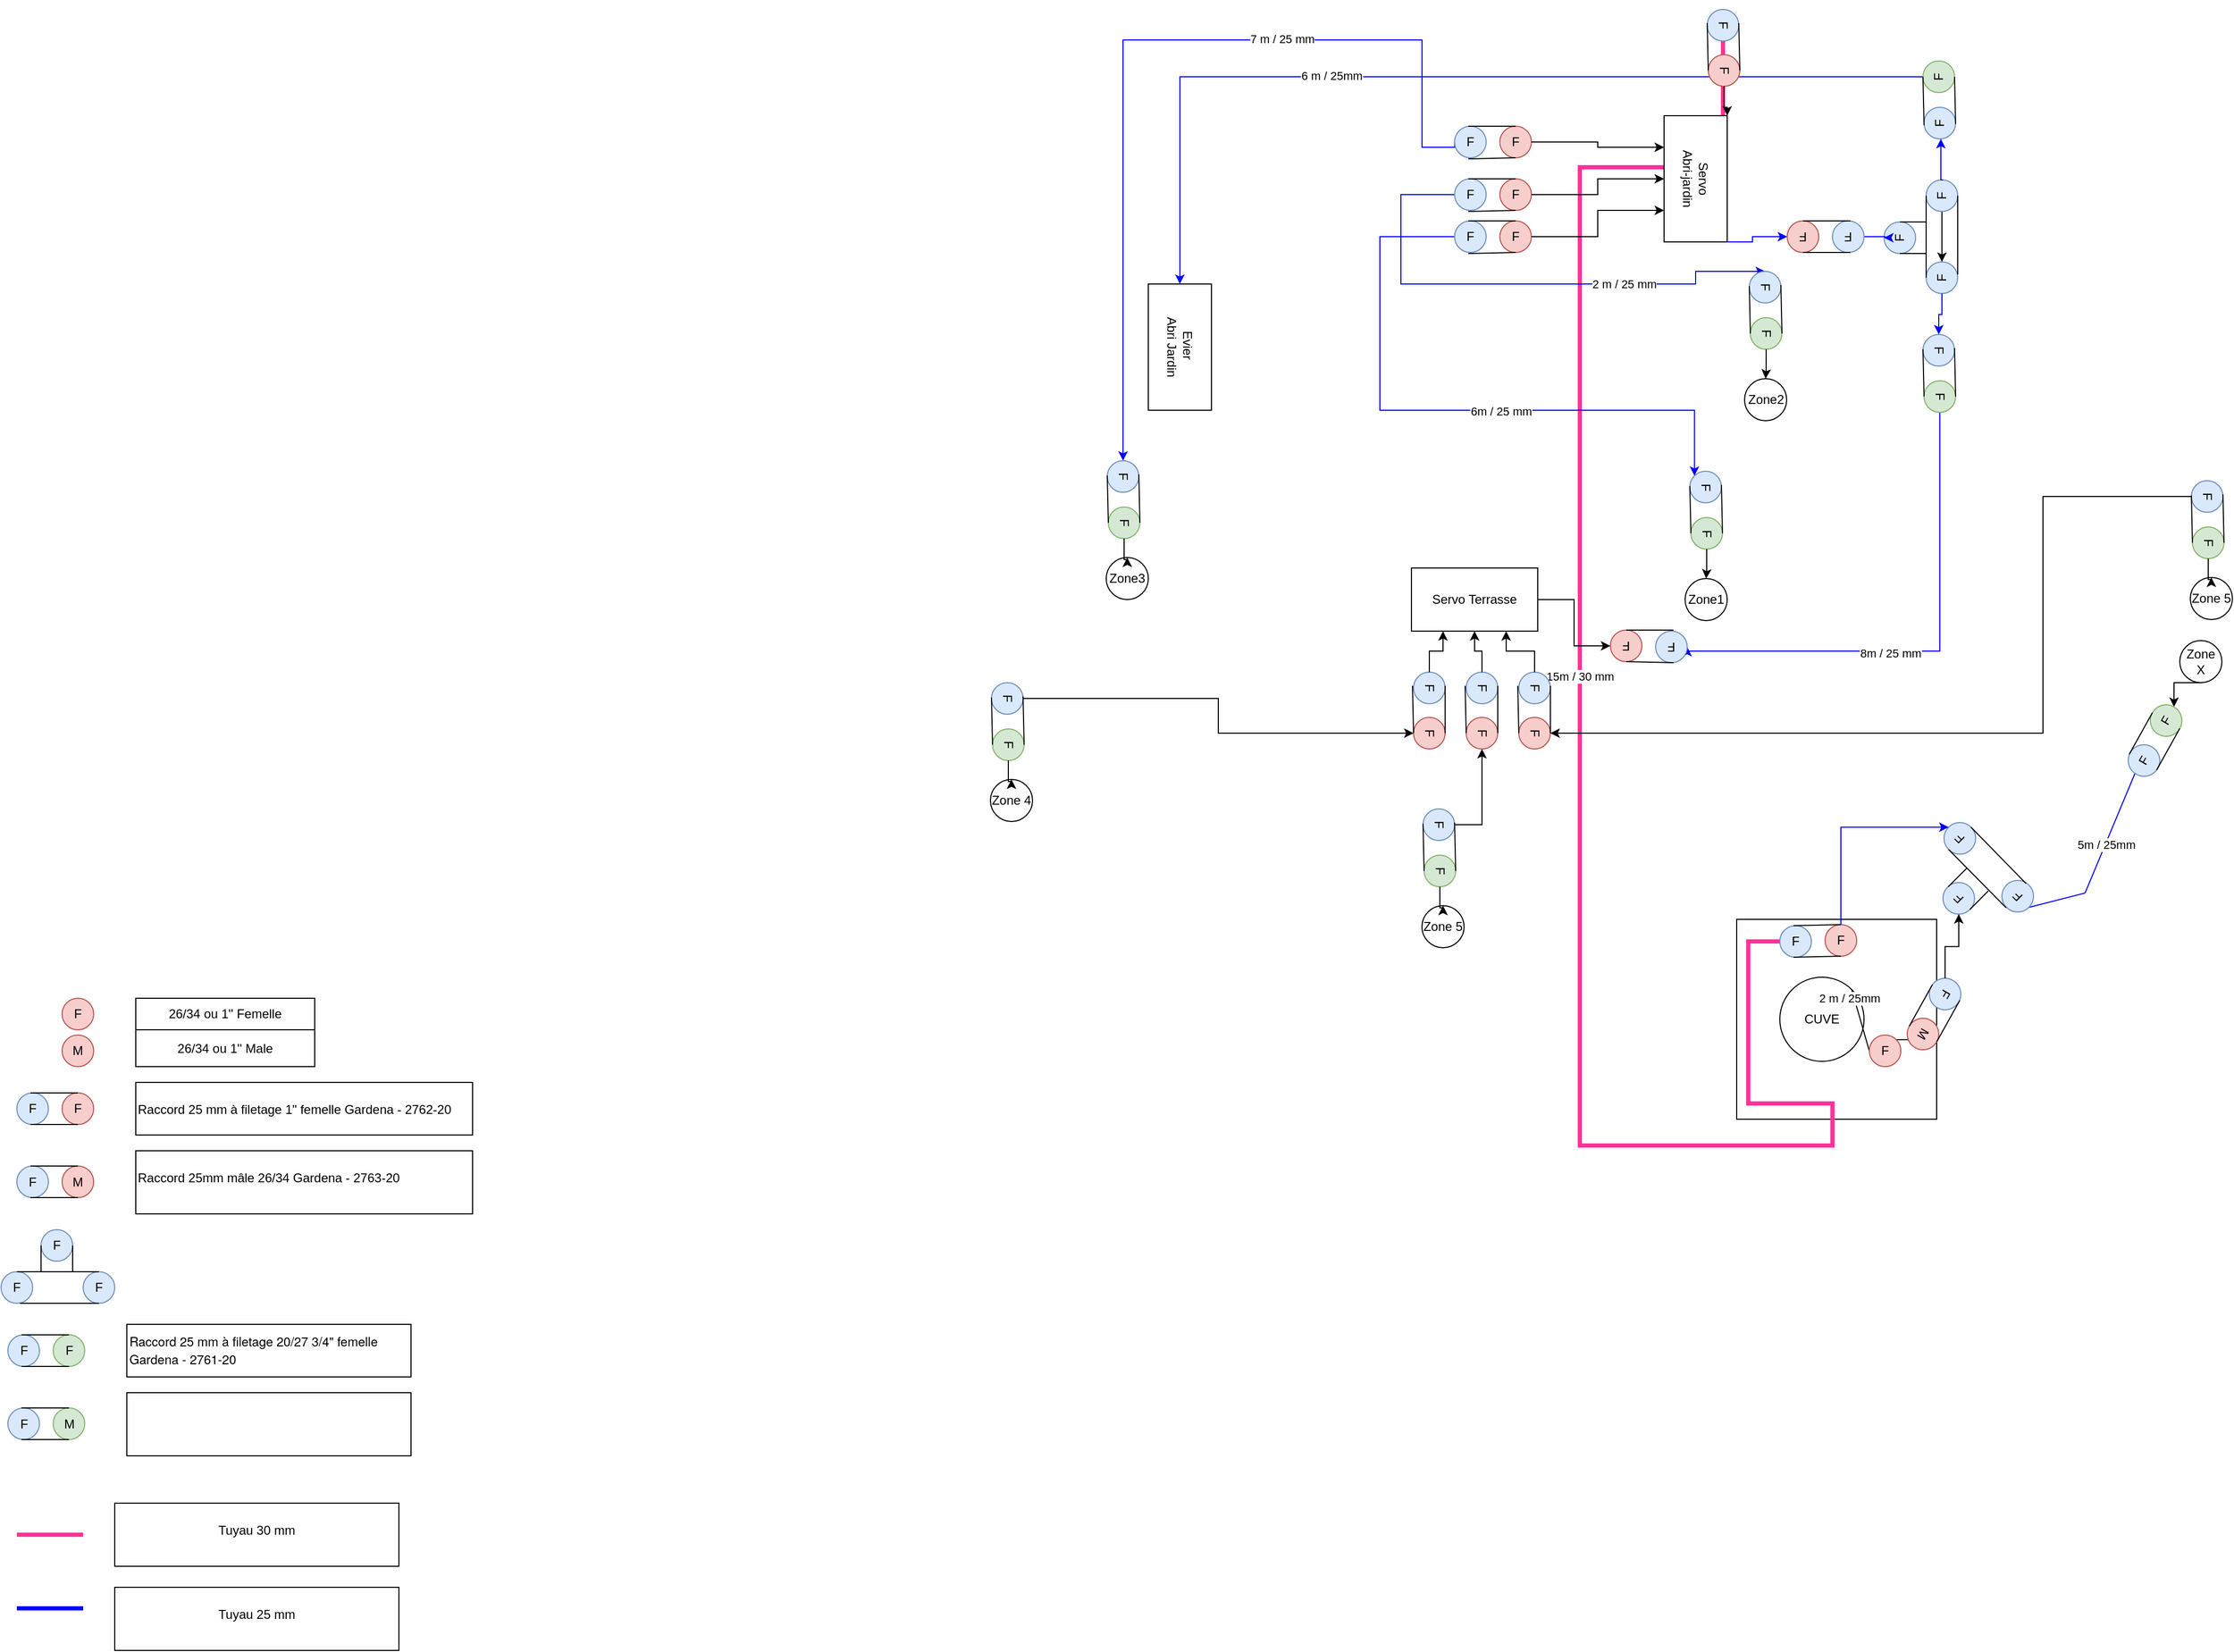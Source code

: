 <mxfile version="20.8.11" type="github">
  <diagram name="Page-1" id="x6a1R5R4ytEmfVrX3U43">
    <mxGraphModel dx="3146" dy="2237" grid="1" gridSize="10" guides="1" tooltips="1" connect="1" arrows="1" fold="1" page="1" pageScale="1" pageWidth="827" pageHeight="1169" math="0" shadow="0">
      <root>
        <mxCell id="0" />
        <mxCell id="1" parent="0" />
        <mxCell id="R0zmebqpnlVrIiYbYnW8-24" value="" style="whiteSpace=wrap;html=1;aspect=fixed;" vertex="1" parent="1">
          <mxGeometry x="319" y="445" width="190" height="190" as="geometry" />
        </mxCell>
        <mxCell id="R0zmebqpnlVrIiYbYnW8-7" value="" style="edgeStyle=orthogonalEdgeStyle;rounded=0;orthogonalLoop=1;jettySize=auto;html=1;entryX=0;entryY=0.5;entryDx=0;entryDy=0;strokeColor=#FF3399;strokeWidth=4;" edge="1" parent="1" source="R0zmebqpnlVrIiYbYnW8-53" target="R0zmebqpnlVrIiYbYnW8-140">
          <mxGeometry relative="1" as="geometry">
            <mxPoint x="414" y="610" as="sourcePoint" />
            <Array as="points">
              <mxPoint x="330" y="466" />
              <mxPoint x="330" y="620" />
              <mxPoint x="410" y="620" />
              <mxPoint x="410" y="660" />
              <mxPoint x="170" y="660" />
              <mxPoint x="170" y="-270" />
              <mxPoint x="306" y="-270" />
            </Array>
          </mxGeometry>
        </mxCell>
        <mxCell id="R0zmebqpnlVrIiYbYnW8-8" value="15m / 30 mm" style="edgeLabel;html=1;align=center;verticalAlign=middle;resizable=0;points=[];" vertex="1" connectable="0" parent="R0zmebqpnlVrIiYbYnW8-7">
          <mxGeometry x="0.125" relative="1" as="geometry">
            <mxPoint as="offset" />
          </mxGeometry>
        </mxCell>
        <mxCell id="R0zmebqpnlVrIiYbYnW8-1" value="CUVE" style="ellipse;whiteSpace=wrap;html=1;aspect=fixed;" vertex="1" parent="1">
          <mxGeometry x="360" y="500" width="80" height="80" as="geometry" />
        </mxCell>
        <mxCell id="R0zmebqpnlVrIiYbYnW8-2" value="" style="endArrow=none;html=1;rounded=0;exitX=1;exitY=0;exitDx=0;exitDy=0;entryX=0;entryY=0.5;entryDx=0;entryDy=0;" edge="1" parent="1" source="R0zmebqpnlVrIiYbYnW8-1" target="R0zmebqpnlVrIiYbYnW8-26">
          <mxGeometry width="50" height="50" relative="1" as="geometry">
            <mxPoint x="440" y="530" as="sourcePoint" />
            <mxPoint x="460" y="530" as="targetPoint" />
          </mxGeometry>
        </mxCell>
        <mxCell id="R0zmebqpnlVrIiYbYnW8-3" value="2 m / 25mm" style="edgeLabel;html=1;align=center;verticalAlign=middle;resizable=0;points=[];" vertex="1" connectable="0" parent="R0zmebqpnlVrIiYbYnW8-2">
          <mxGeometry x="0.2" y="1" relative="1" as="geometry">
            <mxPoint x="-14" y="-27" as="offset" />
          </mxGeometry>
        </mxCell>
        <mxCell id="R0zmebqpnlVrIiYbYnW8-4" value="" style="endArrow=none;html=1;rounded=0;exitX=0;exitY=0.5;exitDx=0;exitDy=0;strokeColor=#0000FF;" edge="1" parent="1" source="R0zmebqpnlVrIiYbYnW8-65">
          <mxGeometry width="50" height="50" relative="1" as="geometry">
            <mxPoint x="693" y="535" as="sourcePoint" />
            <mxPoint x="700" y="300" as="targetPoint" />
            <Array as="points">
              <mxPoint x="650" y="420" />
            </Array>
          </mxGeometry>
        </mxCell>
        <mxCell id="R0zmebqpnlVrIiYbYnW8-5" value="5m / 25mm" style="edgeLabel;html=1;align=center;verticalAlign=middle;resizable=0;points=[];" vertex="1" connectable="0" parent="R0zmebqpnlVrIiYbYnW8-4">
          <mxGeometry x="0.139" relative="1" as="geometry">
            <mxPoint as="offset" />
          </mxGeometry>
        </mxCell>
        <mxCell id="R0zmebqpnlVrIiYbYnW8-10" value="" style="edgeStyle=orthogonalEdgeStyle;rounded=0;orthogonalLoop=1;jettySize=auto;html=1;exitX=0.5;exitY=0;exitDx=0;exitDy=0;strokeColor=#0000FF;" edge="1" parent="1" source="R0zmebqpnlVrIiYbYnW8-136" target="R0zmebqpnlVrIiYbYnW8-9">
          <mxGeometry relative="1" as="geometry">
            <mxPoint x="130" y="-10" as="sourcePoint" />
          </mxGeometry>
        </mxCell>
        <mxCell id="R0zmebqpnlVrIiYbYnW8-11" value="6 m / 25mm" style="edgeLabel;html=1;align=center;verticalAlign=middle;resizable=0;points=[];" vertex="1" connectable="0" parent="R0zmebqpnlVrIiYbYnW8-10">
          <mxGeometry x="0.246" y="-1" relative="1" as="geometry">
            <mxPoint as="offset" />
          </mxGeometry>
        </mxCell>
        <mxCell id="R0zmebqpnlVrIiYbYnW8-13" value="" style="edgeStyle=orthogonalEdgeStyle;rounded=0;orthogonalLoop=1;jettySize=auto;html=1;strokeColor=#0000FF;exitX=1;exitY=0.5;exitDx=0;exitDy=0;entryX=0;entryY=0.5;entryDx=0;entryDy=0;" edge="1" parent="1" source="R0zmebqpnlVrIiYbYnW8-131" target="R0zmebqpnlVrIiYbYnW8-250">
          <mxGeometry relative="1" as="geometry">
            <mxPoint x="140" y="50" as="sourcePoint" />
            <Array as="points">
              <mxPoint x="512" y="190" />
              <mxPoint x="272" y="190" />
            </Array>
          </mxGeometry>
        </mxCell>
        <mxCell id="R0zmebqpnlVrIiYbYnW8-21" value="8m / 25 mm" style="edgeLabel;html=1;align=center;verticalAlign=middle;resizable=0;points=[];" vertex="1" connectable="0" parent="R0zmebqpnlVrIiYbYnW8-13">
          <mxGeometry x="0.165" y="2" relative="1" as="geometry">
            <mxPoint as="offset" />
          </mxGeometry>
        </mxCell>
        <mxCell id="R0zmebqpnlVrIiYbYnW8-15" value="" style="edgeStyle=orthogonalEdgeStyle;rounded=0;orthogonalLoop=1;jettySize=auto;html=1;exitX=0;exitY=0.5;exitDx=0;exitDy=0;entryX=0;entryY=1;entryDx=0;entryDy=0;strokeColor=#0000FF;" edge="1" parent="1" source="R0zmebqpnlVrIiYbYnW8-188" target="R0zmebqpnlVrIiYbYnW8-118">
          <mxGeometry relative="1" as="geometry">
            <Array as="points">
              <mxPoint x="-20" y="-204" />
              <mxPoint x="-20" y="-39" />
              <mxPoint x="279" y="-39" />
            </Array>
          </mxGeometry>
        </mxCell>
        <mxCell id="R0zmebqpnlVrIiYbYnW8-22" value="6m / 25 mm" style="edgeLabel;html=1;align=center;verticalAlign=middle;resizable=0;points=[];" vertex="1" connectable="0" parent="R0zmebqpnlVrIiYbYnW8-15">
          <mxGeometry x="0.173" y="-1" relative="1" as="geometry">
            <mxPoint as="offset" />
          </mxGeometry>
        </mxCell>
        <mxCell id="R0zmebqpnlVrIiYbYnW8-150" style="edgeStyle=orthogonalEdgeStyle;rounded=0;orthogonalLoop=1;jettySize=auto;html=1;exitX=1;exitY=0;exitDx=0;exitDy=0;fontSize=12;strokeColor=#0000FF;" edge="1" parent="1" source="R0zmebqpnlVrIiYbYnW8-6" target="R0zmebqpnlVrIiYbYnW8-147">
          <mxGeometry relative="1" as="geometry">
            <Array as="points">
              <mxPoint x="334" y="-199" />
              <mxPoint x="334" y="-204" />
            </Array>
          </mxGeometry>
        </mxCell>
        <mxCell id="R0zmebqpnlVrIiYbYnW8-6" value="Servo &lt;br&gt;Abri-jardin" style="whiteSpace=wrap;html=1;rotation=90;" vertex="1" parent="1">
          <mxGeometry x="220" y="-289" width="120" height="60" as="geometry" />
        </mxCell>
        <mxCell id="R0zmebqpnlVrIiYbYnW8-9" value="Evier&amp;nbsp;&lt;br&gt;Abri Jardin" style="whiteSpace=wrap;html=1;rotation=90;" vertex="1" parent="1">
          <mxGeometry x="-270" y="-129" width="120" height="60" as="geometry" />
        </mxCell>
        <mxCell id="R0zmebqpnlVrIiYbYnW8-256" style="edgeStyle=orthogonalEdgeStyle;rounded=0;orthogonalLoop=1;jettySize=auto;html=1;strokeColor=default;strokeWidth=1;fontSize=12;" edge="1" parent="1" source="R0zmebqpnlVrIiYbYnW8-12" target="R0zmebqpnlVrIiYbYnW8-251">
          <mxGeometry relative="1" as="geometry" />
        </mxCell>
        <mxCell id="R0zmebqpnlVrIiYbYnW8-12" value="Servo Terrasse" style="whiteSpace=wrap;html=1;" vertex="1" parent="1">
          <mxGeometry x="10" y="111" width="120" height="60" as="geometry" />
        </mxCell>
        <mxCell id="R0zmebqpnlVrIiYbYnW8-14" value="Zone1" style="ellipse;whiteSpace=wrap;html=1;" vertex="1" parent="1">
          <mxGeometry x="270" y="121" width="40" height="40" as="geometry" />
        </mxCell>
        <mxCell id="R0zmebqpnlVrIiYbYnW8-16" value="" style="edgeStyle=orthogonalEdgeStyle;rounded=0;orthogonalLoop=1;jettySize=auto;html=1;exitX=0;exitY=0.5;exitDx=0;exitDy=0;entryX=0;entryY=0.5;entryDx=0;entryDy=0;strokeColor=#0000FF;" edge="1" parent="1" target="R0zmebqpnlVrIiYbYnW8-112" source="R0zmebqpnlVrIiYbYnW8-183">
          <mxGeometry relative="1" as="geometry">
            <mxPoint x="250" y="-419" as="sourcePoint" />
            <Array as="points">
              <mxPoint y="-244" />
              <mxPoint y="-159" />
              <mxPoint x="280" y="-159" />
              <mxPoint x="280" y="-171" />
            </Array>
          </mxGeometry>
        </mxCell>
        <mxCell id="R0zmebqpnlVrIiYbYnW8-23" value="2 m / 25 mm" style="edgeLabel;html=1;align=center;verticalAlign=middle;resizable=0;points=[];" vertex="1" connectable="0" parent="R0zmebqpnlVrIiYbYnW8-16">
          <mxGeometry x="0.409" relative="1" as="geometry">
            <mxPoint as="offset" />
          </mxGeometry>
        </mxCell>
        <mxCell id="R0zmebqpnlVrIiYbYnW8-17" value="Zone2" style="ellipse;whiteSpace=wrap;html=1;" vertex="1" parent="1">
          <mxGeometry x="326.5" y="-69" width="40" height="40" as="geometry" />
        </mxCell>
        <mxCell id="R0zmebqpnlVrIiYbYnW8-18" value="" style="edgeStyle=orthogonalEdgeStyle;rounded=0;orthogonalLoop=1;jettySize=auto;html=1;entryX=0;entryY=0.5;entryDx=0;entryDy=0;exitX=0;exitY=0.5;exitDx=0;exitDy=0;strokeColor=#0000FF;" edge="1" parent="1" target="R0zmebqpnlVrIiYbYnW8-124" source="R0zmebqpnlVrIiYbYnW8-173">
          <mxGeometry relative="1" as="geometry">
            <mxPoint x="130" y="-299" as="sourcePoint" />
            <mxPoint x="-260" y="11" as="targetPoint" />
            <Array as="points">
              <mxPoint x="51" y="-289" />
              <mxPoint x="20" y="-289" />
              <mxPoint x="20" y="-391" />
              <mxPoint x="-264" y="-391" />
            </Array>
          </mxGeometry>
        </mxCell>
        <mxCell id="R0zmebqpnlVrIiYbYnW8-20" value="7 m / 25 mm" style="edgeLabel;html=1;align=center;verticalAlign=middle;resizable=0;points=[];" vertex="1" connectable="0" parent="R0zmebqpnlVrIiYbYnW8-18">
          <mxGeometry x="-0.339" y="-1" relative="1" as="geometry">
            <mxPoint as="offset" />
          </mxGeometry>
        </mxCell>
        <mxCell id="R0zmebqpnlVrIiYbYnW8-110" style="edgeStyle=orthogonalEdgeStyle;rounded=0;orthogonalLoop=1;jettySize=auto;html=1;exitX=0.5;exitY=1;exitDx=0;exitDy=0;entryX=1;entryY=0.5;entryDx=0;entryDy=0;fontSize=12;" edge="1" parent="1" source="R0zmebqpnlVrIiYbYnW8-25" target="R0zmebqpnlVrIiYbYnW8-106">
          <mxGeometry relative="1" as="geometry" />
        </mxCell>
        <mxCell id="R0zmebqpnlVrIiYbYnW8-25" value="Zone X" style="ellipse;whiteSpace=wrap;html=1;" vertex="1" parent="1">
          <mxGeometry x="740" y="180" width="40" height="40" as="geometry" />
        </mxCell>
        <mxCell id="R0zmebqpnlVrIiYbYnW8-93" style="edgeStyle=orthogonalEdgeStyle;rounded=0;orthogonalLoop=1;jettySize=auto;html=1;exitX=1;exitY=0;exitDx=0;exitDy=0;" edge="1" parent="1" source="R0zmebqpnlVrIiYbYnW8-26" target="R0zmebqpnlVrIiYbYnW8-89">
          <mxGeometry relative="1" as="geometry" />
        </mxCell>
        <mxCell id="R0zmebqpnlVrIiYbYnW8-26" value="F" style="ellipse;whiteSpace=wrap;html=1;aspect=fixed;fillColor=#f8cecc;strokeColor=#b85450;" vertex="1" parent="1">
          <mxGeometry x="445" y="555" width="30" height="30" as="geometry" />
        </mxCell>
        <mxCell id="R0zmebqpnlVrIiYbYnW8-27" value="F" style="ellipse;whiteSpace=wrap;html=1;aspect=fixed;fillColor=#f8cecc;strokeColor=#b85450;" vertex="1" parent="1">
          <mxGeometry x="-1272" y="520" width="30" height="30" as="geometry" />
        </mxCell>
        <mxCell id="R0zmebqpnlVrIiYbYnW8-28" value="M" style="ellipse;whiteSpace=wrap;html=1;aspect=fixed;fillColor=#f8cecc;strokeColor=#b85450;" vertex="1" parent="1">
          <mxGeometry x="-1272" y="555" width="30" height="30" as="geometry" />
        </mxCell>
        <mxCell id="R0zmebqpnlVrIiYbYnW8-29" value="26/34 ou 1&#39;&#39; Femelle" style="text;strokeColor=default;align=center;fillColor=none;html=1;verticalAlign=middle;whiteSpace=wrap;rounded=0;" vertex="1" parent="1">
          <mxGeometry x="-1202" y="520" width="170" height="30" as="geometry" />
        </mxCell>
        <mxCell id="R0zmebqpnlVrIiYbYnW8-30" value="26/34&amp;nbsp;ou 1&#39;&#39; Male" style="text;strokeColor=default;align=center;fillColor=none;html=1;verticalAlign=middle;whiteSpace=wrap;rounded=0;" vertex="1" parent="1">
          <mxGeometry x="-1202" y="550" width="170" height="35" as="geometry" />
        </mxCell>
        <mxCell id="R0zmebqpnlVrIiYbYnW8-39" value="F" style="ellipse;whiteSpace=wrap;html=1;aspect=fixed;fillColor=#dae8fc;strokeColor=#6c8ebf;" vertex="1" parent="1">
          <mxGeometry x="-1315" y="610" width="30" height="30" as="geometry" />
        </mxCell>
        <mxCell id="R0zmebqpnlVrIiYbYnW8-40" value="F" style="ellipse;whiteSpace=wrap;html=1;aspect=fixed;fillColor=#f8cecc;strokeColor=#b85450;" vertex="1" parent="1">
          <mxGeometry x="-1272" y="610" width="30" height="30" as="geometry" />
        </mxCell>
        <mxCell id="R0zmebqpnlVrIiYbYnW8-41" value="&lt;p class=&quot;p1&quot;&gt;Raccord 25 mm à filetage 1&quot; femelle Gardena -&amp;nbsp;2762-20&lt;/p&gt;" style="text;whiteSpace=wrap;html=1;strokeColor=default;" vertex="1" parent="1">
          <mxGeometry x="-1202" y="600" width="320" height="50" as="geometry" />
        </mxCell>
        <mxCell id="R0zmebqpnlVrIiYbYnW8-45" value="" style="endArrow=none;html=1;rounded=0;entryX=0.5;entryY=0;entryDx=0;entryDy=0;" edge="1" parent="1" target="R0zmebqpnlVrIiYbYnW8-40">
          <mxGeometry width="50" height="50" relative="1" as="geometry">
            <mxPoint x="-1302" y="610" as="sourcePoint" />
            <mxPoint x="-1252" y="560" as="targetPoint" />
          </mxGeometry>
        </mxCell>
        <mxCell id="R0zmebqpnlVrIiYbYnW8-46" value="" style="endArrow=none;html=1;rounded=0;entryX=0.5;entryY=1;entryDx=0;entryDy=0;" edge="1" parent="1" target="R0zmebqpnlVrIiYbYnW8-40">
          <mxGeometry width="50" height="50" relative="1" as="geometry">
            <mxPoint x="-1302" y="640" as="sourcePoint" />
            <mxPoint x="-1252" y="590" as="targetPoint" />
          </mxGeometry>
        </mxCell>
        <mxCell id="R0zmebqpnlVrIiYbYnW8-52" value="" style="group;rotation=0;" vertex="1" connectable="0" parent="1">
          <mxGeometry x="360" y="450" width="73" height="30" as="geometry" />
        </mxCell>
        <mxCell id="R0zmebqpnlVrIiYbYnW8-53" value="F" style="ellipse;whiteSpace=wrap;html=1;aspect=fixed;fillColor=#dae8fc;strokeColor=#6c8ebf;rotation=0;" vertex="1" parent="R0zmebqpnlVrIiYbYnW8-52">
          <mxGeometry y="1" width="30" height="30" as="geometry" />
        </mxCell>
        <mxCell id="R0zmebqpnlVrIiYbYnW8-54" value="F" style="ellipse;whiteSpace=wrap;html=1;aspect=fixed;fillColor=#f8cecc;strokeColor=#b85450;rotation=0;" vertex="1" parent="R0zmebqpnlVrIiYbYnW8-52">
          <mxGeometry x="43" width="30" height="30" as="geometry" />
        </mxCell>
        <mxCell id="R0zmebqpnlVrIiYbYnW8-55" value="" style="endArrow=none;html=1;rounded=0;entryX=0.5;entryY=0;entryDx=0;entryDy=0;" edge="1" parent="R0zmebqpnlVrIiYbYnW8-52" target="R0zmebqpnlVrIiYbYnW8-54">
          <mxGeometry width="50" height="50" relative="1" as="geometry">
            <mxPoint x="13" y="1" as="sourcePoint" />
            <mxPoint x="63" y="-49" as="targetPoint" />
          </mxGeometry>
        </mxCell>
        <mxCell id="R0zmebqpnlVrIiYbYnW8-56" value="" style="endArrow=none;html=1;rounded=0;entryX=0.5;entryY=1;entryDx=0;entryDy=0;" edge="1" parent="R0zmebqpnlVrIiYbYnW8-52" target="R0zmebqpnlVrIiYbYnW8-54">
          <mxGeometry width="50" height="50" relative="1" as="geometry">
            <mxPoint x="13" y="31" as="sourcePoint" />
            <mxPoint x="63" y="-19" as="targetPoint" />
          </mxGeometry>
        </mxCell>
        <mxCell id="R0zmebqpnlVrIiYbYnW8-58" value="F" style="ellipse;whiteSpace=wrap;html=1;aspect=fixed;fillColor=#dae8fc;strokeColor=#6c8ebf;" vertex="1" parent="1">
          <mxGeometry x="-1330" y="780" width="30" height="30" as="geometry" />
        </mxCell>
        <mxCell id="R0zmebqpnlVrIiYbYnW8-59" value="F" style="ellipse;whiteSpace=wrap;html=1;aspect=fixed;fillColor=#dae8fc;strokeColor=#6c8ebf;" vertex="1" parent="1">
          <mxGeometry x="-1252" y="780" width="30" height="30" as="geometry" />
        </mxCell>
        <mxCell id="R0zmebqpnlVrIiYbYnW8-60" value="F" style="ellipse;whiteSpace=wrap;html=1;aspect=fixed;fillColor=#dae8fc;strokeColor=#6c8ebf;" vertex="1" parent="1">
          <mxGeometry x="-1292" y="740" width="30" height="30" as="geometry" />
        </mxCell>
        <mxCell id="R0zmebqpnlVrIiYbYnW8-61" value="" style="endArrow=none;html=1;rounded=0;entryX=0.5;entryY=0;entryDx=0;entryDy=0;" edge="1" parent="1" target="R0zmebqpnlVrIiYbYnW8-59">
          <mxGeometry width="50" height="50" relative="1" as="geometry">
            <mxPoint x="-1315" y="780" as="sourcePoint" />
            <mxPoint x="-1265" y="730" as="targetPoint" />
          </mxGeometry>
        </mxCell>
        <mxCell id="R0zmebqpnlVrIiYbYnW8-62" value="" style="endArrow=none;html=1;rounded=0;entryX=0.5;entryY=1;entryDx=0;entryDy=0;" edge="1" parent="1" target="R0zmebqpnlVrIiYbYnW8-59">
          <mxGeometry width="50" height="50" relative="1" as="geometry">
            <mxPoint x="-1312" y="810" as="sourcePoint" />
            <mxPoint x="-1262" y="760" as="targetPoint" />
          </mxGeometry>
        </mxCell>
        <mxCell id="R0zmebqpnlVrIiYbYnW8-63" value="" style="endArrow=none;html=1;rounded=0;entryX=0;entryY=0.5;entryDx=0;entryDy=0;" edge="1" parent="1" target="R0zmebqpnlVrIiYbYnW8-60">
          <mxGeometry width="50" height="50" relative="1" as="geometry">
            <mxPoint x="-1292" y="780" as="sourcePoint" />
            <mxPoint x="-1042" y="720" as="targetPoint" />
          </mxGeometry>
        </mxCell>
        <mxCell id="R0zmebqpnlVrIiYbYnW8-64" value="" style="endArrow=none;html=1;rounded=0;entryX=0;entryY=0.5;entryDx=0;entryDy=0;" edge="1" parent="1">
          <mxGeometry width="50" height="50" relative="1" as="geometry">
            <mxPoint x="-1262" y="780" as="sourcePoint" />
            <mxPoint x="-1262" y="755" as="targetPoint" />
          </mxGeometry>
        </mxCell>
        <mxCell id="R0zmebqpnlVrIiYbYnW8-72" value="" style="group;rotation=-135;" vertex="1" connectable="0" parent="1">
          <mxGeometry x="490" y="375" width="108" height="70" as="geometry" />
        </mxCell>
        <mxCell id="R0zmebqpnlVrIiYbYnW8-65" value="F" style="ellipse;whiteSpace=wrap;html=1;aspect=fixed;fillColor=#dae8fc;strokeColor=#6c8ebf;rotation=-135;" vertex="1" parent="R0zmebqpnlVrIiYbYnW8-72">
          <mxGeometry x="81" y="33" width="30" height="30" as="geometry" />
        </mxCell>
        <mxCell id="R0zmebqpnlVrIiYbYnW8-66" value="F" style="ellipse;whiteSpace=wrap;html=1;aspect=fixed;fillColor=#dae8fc;strokeColor=#6c8ebf;rotation=-135;" vertex="1" parent="R0zmebqpnlVrIiYbYnW8-72">
          <mxGeometry x="26" y="-22" width="30" height="30" as="geometry" />
        </mxCell>
        <mxCell id="R0zmebqpnlVrIiYbYnW8-67" value="F" style="ellipse;whiteSpace=wrap;html=1;aspect=fixed;fillColor=#dae8fc;strokeColor=#6c8ebf;rotation=-135;" vertex="1" parent="R0zmebqpnlVrIiYbYnW8-72">
          <mxGeometry x="25" y="35" width="30" height="30" as="geometry" />
        </mxCell>
        <mxCell id="R0zmebqpnlVrIiYbYnW8-68" value="" style="endArrow=none;html=1;rounded=0;entryX=0.5;entryY=0;entryDx=0;entryDy=0;" edge="1" parent="R0zmebqpnlVrIiYbYnW8-72" target="R0zmebqpnlVrIiYbYnW8-66">
          <mxGeometry width="50" height="50" relative="1" as="geometry">
            <mxPoint x="85" y="59" as="sourcePoint" />
            <mxPoint x="15" y="59" as="targetPoint" />
          </mxGeometry>
        </mxCell>
        <mxCell id="R0zmebqpnlVrIiYbYnW8-69" value="" style="endArrow=none;html=1;rounded=0;entryX=0.5;entryY=1;entryDx=0;entryDy=0;" edge="1" parent="R0zmebqpnlVrIiYbYnW8-72" target="R0zmebqpnlVrIiYbYnW8-66">
          <mxGeometry width="50" height="50" relative="1" as="geometry">
            <mxPoint x="104" y="36" as="sourcePoint" />
            <mxPoint x="33" y="36" as="targetPoint" />
          </mxGeometry>
        </mxCell>
        <mxCell id="R0zmebqpnlVrIiYbYnW8-70" value="" style="endArrow=none;html=1;rounded=0;entryX=0;entryY=0.5;entryDx=0;entryDy=0;" edge="1" parent="R0zmebqpnlVrIiYbYnW8-72" target="R0zmebqpnlVrIiYbYnW8-67">
          <mxGeometry width="50" height="50" relative="1" as="geometry">
            <mxPoint x="68" y="43" as="sourcePoint" />
            <mxPoint x="-151" y="-92" as="targetPoint" />
          </mxGeometry>
        </mxCell>
        <mxCell id="R0zmebqpnlVrIiYbYnW8-71" value="" style="endArrow=none;html=1;rounded=0;entryX=0;entryY=0.5;entryDx=0;entryDy=0;" edge="1" parent="R0zmebqpnlVrIiYbYnW8-72">
          <mxGeometry width="50" height="50" relative="1" as="geometry">
            <mxPoint x="48" y="21" as="sourcePoint" />
            <mxPoint x="30" y="39" as="targetPoint" />
          </mxGeometry>
        </mxCell>
        <mxCell id="R0zmebqpnlVrIiYbYnW8-74" style="edgeStyle=orthogonalEdgeStyle;rounded=0;orthogonalLoop=1;jettySize=auto;html=1;entryX=1;entryY=0.5;entryDx=0;entryDy=0;strokeColor=#0000FF;" edge="1" parent="1" source="R0zmebqpnlVrIiYbYnW8-54" target="R0zmebqpnlVrIiYbYnW8-66">
          <mxGeometry relative="1" as="geometry">
            <Array as="points">
              <mxPoint x="418" y="357" />
            </Array>
          </mxGeometry>
        </mxCell>
        <mxCell id="R0zmebqpnlVrIiYbYnW8-83" value="&lt;p class=&quot;p1&quot;&gt;Raccord 25mm mâle 26/34 Gardena -&amp;nbsp;2763-20&lt;/p&gt;" style="text;whiteSpace=wrap;html=1;strokeColor=default;" vertex="1" parent="1">
          <mxGeometry x="-1202" y="665" width="320" height="60" as="geometry" />
        </mxCell>
        <mxCell id="R0zmebqpnlVrIiYbYnW8-84" value="F" style="ellipse;whiteSpace=wrap;html=1;aspect=fixed;fillColor=#dae8fc;strokeColor=#6c8ebf;" vertex="1" parent="1">
          <mxGeometry x="-1315" y="679.5" width="30" height="30" as="geometry" />
        </mxCell>
        <mxCell id="R0zmebqpnlVrIiYbYnW8-85" value="M" style="ellipse;whiteSpace=wrap;html=1;aspect=fixed;fillColor=#f8cecc;strokeColor=#b85450;" vertex="1" parent="1">
          <mxGeometry x="-1272" y="679.5" width="30" height="30" as="geometry" />
        </mxCell>
        <mxCell id="R0zmebqpnlVrIiYbYnW8-86" value="" style="endArrow=none;html=1;rounded=0;entryX=0.5;entryY=0;entryDx=0;entryDy=0;" edge="1" parent="1" target="R0zmebqpnlVrIiYbYnW8-85">
          <mxGeometry width="50" height="50" relative="1" as="geometry">
            <mxPoint x="-1302" y="679.5" as="sourcePoint" />
            <mxPoint x="-1252" y="629.5" as="targetPoint" />
          </mxGeometry>
        </mxCell>
        <mxCell id="R0zmebqpnlVrIiYbYnW8-87" value="" style="endArrow=none;html=1;rounded=0;entryX=0.5;entryY=1;entryDx=0;entryDy=0;" edge="1" parent="1" target="R0zmebqpnlVrIiYbYnW8-85">
          <mxGeometry width="50" height="50" relative="1" as="geometry">
            <mxPoint x="-1302" y="709.5" as="sourcePoint" />
            <mxPoint x="-1252" y="659.5" as="targetPoint" />
          </mxGeometry>
        </mxCell>
        <mxCell id="R0zmebqpnlVrIiYbYnW8-92" value="" style="group;rotation=-240;" vertex="1" connectable="0" parent="1">
          <mxGeometry x="470" y="520" width="73" height="30" as="geometry" />
        </mxCell>
        <mxCell id="R0zmebqpnlVrIiYbYnW8-88" value="F" style="ellipse;whiteSpace=wrap;html=1;aspect=fixed;fillColor=#dae8fc;strokeColor=#6c8ebf;rotation=-240;" vertex="1" parent="R0zmebqpnlVrIiYbYnW8-92">
          <mxGeometry x="32" y="-19" width="30" height="30" as="geometry" />
        </mxCell>
        <mxCell id="R0zmebqpnlVrIiYbYnW8-89" value="M" style="ellipse;whiteSpace=wrap;html=1;aspect=fixed;fillColor=#f8cecc;strokeColor=#b85450;rotation=-240;" vertex="1" parent="R0zmebqpnlVrIiYbYnW8-92">
          <mxGeometry x="11" y="19" width="30" height="30" as="geometry" />
        </mxCell>
        <mxCell id="R0zmebqpnlVrIiYbYnW8-90" value="" style="endArrow=none;html=1;rounded=0;entryX=0.5;entryY=0;entryDx=0;entryDy=0;" edge="1" parent="R0zmebqpnlVrIiYbYnW8-92" target="R0zmebqpnlVrIiYbYnW8-89">
          <mxGeometry width="50" height="50" relative="1" as="geometry">
            <mxPoint x="61" y="2" as="sourcePoint" />
            <mxPoint x="80" y="70" as="targetPoint" />
          </mxGeometry>
        </mxCell>
        <mxCell id="R0zmebqpnlVrIiYbYnW8-91" value="" style="endArrow=none;html=1;rounded=0;entryX=0.5;entryY=1;entryDx=0;entryDy=0;" edge="1" parent="R0zmebqpnlVrIiYbYnW8-92" target="R0zmebqpnlVrIiYbYnW8-89">
          <mxGeometry width="50" height="50" relative="1" as="geometry">
            <mxPoint x="35" y="-13" as="sourcePoint" />
            <mxPoint x="54" y="55" as="targetPoint" />
          </mxGeometry>
        </mxCell>
        <mxCell id="R0zmebqpnlVrIiYbYnW8-94" style="edgeStyle=orthogonalEdgeStyle;rounded=0;orthogonalLoop=1;jettySize=auto;html=1;" edge="1" parent="1" source="R0zmebqpnlVrIiYbYnW8-88" target="R0zmebqpnlVrIiYbYnW8-67">
          <mxGeometry relative="1" as="geometry" />
        </mxCell>
        <mxCell id="R0zmebqpnlVrIiYbYnW8-95" value="F" style="ellipse;whiteSpace=wrap;html=1;aspect=fixed;fillColor=#dae8fc;strokeColor=#6c8ebf;" vertex="1" parent="1">
          <mxGeometry x="-1323.5" y="840" width="30" height="30" as="geometry" />
        </mxCell>
        <mxCell id="R0zmebqpnlVrIiYbYnW8-96" value="F" style="ellipse;whiteSpace=wrap;html=1;aspect=fixed;fillColor=#d5e8d4;strokeColor=#82b366;" vertex="1" parent="1">
          <mxGeometry x="-1280.5" y="840" width="30" height="30" as="geometry" />
        </mxCell>
        <mxCell id="R0zmebqpnlVrIiYbYnW8-97" value="&lt;p style=&quot;margin: 0px; font-variant-numeric: normal; font-variant-east-asian: normal; font-variant-alternates: normal; font-kerning: auto; font-optical-sizing: auto; font-feature-settings: normal; font-variation-settings: normal; font-stretch: normal; line-height: normal; font-family: &amp;quot;Helvetica Neue&amp;quot;;&quot; class=&quot;p1&quot;&gt;&lt;font style=&quot;font-size: 12px;&quot;&gt;Raccord 25 mm à filetage 20/27 3/4&quot; femelle Gardena - 2761-20&lt;/font&gt;&lt;/p&gt;" style="text;whiteSpace=wrap;html=1;strokeColor=default;" vertex="1" parent="1">
          <mxGeometry x="-1210.5" y="830" width="270" height="50" as="geometry" />
        </mxCell>
        <mxCell id="R0zmebqpnlVrIiYbYnW8-98" value="" style="endArrow=none;html=1;rounded=0;entryX=0.5;entryY=0;entryDx=0;entryDy=0;" edge="1" parent="1" target="R0zmebqpnlVrIiYbYnW8-96">
          <mxGeometry width="50" height="50" relative="1" as="geometry">
            <mxPoint x="-1310.5" y="840" as="sourcePoint" />
            <mxPoint x="-1260.5" y="790" as="targetPoint" />
          </mxGeometry>
        </mxCell>
        <mxCell id="R0zmebqpnlVrIiYbYnW8-99" value="" style="endArrow=none;html=1;rounded=0;entryX=0.5;entryY=1;entryDx=0;entryDy=0;" edge="1" parent="1" target="R0zmebqpnlVrIiYbYnW8-96">
          <mxGeometry width="50" height="50" relative="1" as="geometry">
            <mxPoint x="-1310.5" y="870" as="sourcePoint" />
            <mxPoint x="-1260.5" y="820" as="targetPoint" />
          </mxGeometry>
        </mxCell>
        <mxCell id="R0zmebqpnlVrIiYbYnW8-100" value="&lt;p class=&quot;p1&quot;&gt;&lt;br&gt;&lt;/p&gt;" style="text;whiteSpace=wrap;html=1;strokeColor=default;" vertex="1" parent="1">
          <mxGeometry x="-1210.5" y="895" width="270" height="60" as="geometry" />
        </mxCell>
        <mxCell id="R0zmebqpnlVrIiYbYnW8-101" value="F" style="ellipse;whiteSpace=wrap;html=1;aspect=fixed;fillColor=#dae8fc;strokeColor=#6c8ebf;" vertex="1" parent="1">
          <mxGeometry x="-1323.5" y="909.5" width="30" height="30" as="geometry" />
        </mxCell>
        <mxCell id="R0zmebqpnlVrIiYbYnW8-102" value="M" style="ellipse;whiteSpace=wrap;html=1;aspect=fixed;fillColor=#d5e8d4;strokeColor=#82b366;" vertex="1" parent="1">
          <mxGeometry x="-1280.5" y="909.5" width="30" height="30" as="geometry" />
        </mxCell>
        <mxCell id="R0zmebqpnlVrIiYbYnW8-103" value="" style="endArrow=none;html=1;rounded=0;entryX=0.5;entryY=0;entryDx=0;entryDy=0;" edge="1" parent="1" target="R0zmebqpnlVrIiYbYnW8-102">
          <mxGeometry width="50" height="50" relative="1" as="geometry">
            <mxPoint x="-1310.5" y="909.5" as="sourcePoint" />
            <mxPoint x="-1260.5" y="859.5" as="targetPoint" />
          </mxGeometry>
        </mxCell>
        <mxCell id="R0zmebqpnlVrIiYbYnW8-104" value="" style="endArrow=none;html=1;rounded=0;entryX=0.5;entryY=1;entryDx=0;entryDy=0;" edge="1" parent="1" target="R0zmebqpnlVrIiYbYnW8-102">
          <mxGeometry width="50" height="50" relative="1" as="geometry">
            <mxPoint x="-1310.5" y="939.5" as="sourcePoint" />
            <mxPoint x="-1260.5" y="889.5" as="targetPoint" />
          </mxGeometry>
        </mxCell>
        <mxCell id="R0zmebqpnlVrIiYbYnW8-109" value="" style="group;rotation=-60;" vertex="1" connectable="0" parent="1">
          <mxGeometry x="680" y="260" width="73" height="30" as="geometry" />
        </mxCell>
        <mxCell id="R0zmebqpnlVrIiYbYnW8-105" value="F" style="ellipse;whiteSpace=wrap;html=1;aspect=fixed;fillColor=#dae8fc;strokeColor=#6c8ebf;rotation=-60;" vertex="1" parent="R0zmebqpnlVrIiYbYnW8-109">
          <mxGeometry x="11" y="19" width="30" height="30" as="geometry" />
        </mxCell>
        <mxCell id="R0zmebqpnlVrIiYbYnW8-106" value="F" style="ellipse;whiteSpace=wrap;html=1;aspect=fixed;fillColor=#d5e8d4;strokeColor=#82b366;rotation=-60;" vertex="1" parent="R0zmebqpnlVrIiYbYnW8-109">
          <mxGeometry x="32" y="-19" width="30" height="30" as="geometry" />
        </mxCell>
        <mxCell id="R0zmebqpnlVrIiYbYnW8-107" value="" style="endArrow=none;html=1;rounded=0;entryX=0.5;entryY=0;entryDx=0;entryDy=0;" edge="1" parent="R0zmebqpnlVrIiYbYnW8-109" target="R0zmebqpnlVrIiYbYnW8-106">
          <mxGeometry width="50" height="50" relative="1" as="geometry">
            <mxPoint x="12" y="28" as="sourcePoint" />
            <mxPoint x="-7" y="-40" as="targetPoint" />
          </mxGeometry>
        </mxCell>
        <mxCell id="R0zmebqpnlVrIiYbYnW8-108" value="" style="endArrow=none;html=1;rounded=0;entryX=0.5;entryY=1;entryDx=0;entryDy=0;" edge="1" parent="R0zmebqpnlVrIiYbYnW8-109" target="R0zmebqpnlVrIiYbYnW8-106">
          <mxGeometry width="50" height="50" relative="1" as="geometry">
            <mxPoint x="38" y="43" as="sourcePoint" />
            <mxPoint x="19" y="-25" as="targetPoint" />
          </mxGeometry>
        </mxCell>
        <mxCell id="R0zmebqpnlVrIiYbYnW8-111" value="" style="group;rotation=90;" vertex="1" connectable="0" parent="1">
          <mxGeometry x="310" y="-149" width="73" height="30" as="geometry" />
        </mxCell>
        <mxCell id="R0zmebqpnlVrIiYbYnW8-112" value="F" style="ellipse;whiteSpace=wrap;html=1;aspect=fixed;fillColor=#dae8fc;strokeColor=#6c8ebf;rotation=90;" vertex="1" parent="R0zmebqpnlVrIiYbYnW8-111">
          <mxGeometry x="21" y="-22" width="30" height="30" as="geometry" />
        </mxCell>
        <mxCell id="R0zmebqpnlVrIiYbYnW8-113" value="F" style="ellipse;whiteSpace=wrap;html=1;aspect=fixed;fillColor=#d5e8d4;strokeColor=#82b366;rotation=90;" vertex="1" parent="R0zmebqpnlVrIiYbYnW8-111">
          <mxGeometry x="22" y="22" width="30" height="30" as="geometry" />
        </mxCell>
        <mxCell id="R0zmebqpnlVrIiYbYnW8-114" value="" style="endArrow=none;html=1;rounded=0;entryX=0.5;entryY=0;entryDx=0;entryDy=0;" edge="1" parent="R0zmebqpnlVrIiYbYnW8-111" target="R0zmebqpnlVrIiYbYnW8-113">
          <mxGeometry width="50" height="50" relative="1" as="geometry">
            <mxPoint x="51" y="-9" as="sourcePoint" />
            <mxPoint x="102" y="41" as="targetPoint" />
          </mxGeometry>
        </mxCell>
        <mxCell id="R0zmebqpnlVrIiYbYnW8-115" value="" style="endArrow=none;html=1;rounded=0;entryX=0.5;entryY=1;entryDx=0;entryDy=0;" edge="1" parent="R0zmebqpnlVrIiYbYnW8-111" target="R0zmebqpnlVrIiYbYnW8-113">
          <mxGeometry width="50" height="50" relative="1" as="geometry">
            <mxPoint x="21" y="-8" as="sourcePoint" />
            <mxPoint x="72" y="41" as="targetPoint" />
          </mxGeometry>
        </mxCell>
        <mxCell id="R0zmebqpnlVrIiYbYnW8-116" style="edgeStyle=orthogonalEdgeStyle;rounded=0;orthogonalLoop=1;jettySize=auto;html=1;entryX=0.5;entryY=0;entryDx=0;entryDy=0;fontSize=12;" edge="1" parent="1" source="R0zmebqpnlVrIiYbYnW8-113" target="R0zmebqpnlVrIiYbYnW8-17">
          <mxGeometry relative="1" as="geometry" />
        </mxCell>
        <mxCell id="R0zmebqpnlVrIiYbYnW8-117" value="" style="group;rotation=90;" vertex="1" connectable="0" parent="1">
          <mxGeometry x="253.5" y="41" width="73" height="30" as="geometry" />
        </mxCell>
        <mxCell id="R0zmebqpnlVrIiYbYnW8-118" value="F" style="ellipse;whiteSpace=wrap;html=1;aspect=fixed;fillColor=#dae8fc;strokeColor=#6c8ebf;rotation=90;" vertex="1" parent="R0zmebqpnlVrIiYbYnW8-117">
          <mxGeometry x="21" y="-22" width="30" height="30" as="geometry" />
        </mxCell>
        <mxCell id="R0zmebqpnlVrIiYbYnW8-119" value="F" style="ellipse;whiteSpace=wrap;html=1;aspect=fixed;fillColor=#d5e8d4;strokeColor=#82b366;rotation=90;" vertex="1" parent="R0zmebqpnlVrIiYbYnW8-117">
          <mxGeometry x="22" y="22" width="30" height="30" as="geometry" />
        </mxCell>
        <mxCell id="R0zmebqpnlVrIiYbYnW8-120" value="" style="endArrow=none;html=1;rounded=0;entryX=0.5;entryY=0;entryDx=0;entryDy=0;" edge="1" parent="R0zmebqpnlVrIiYbYnW8-117" target="R0zmebqpnlVrIiYbYnW8-119">
          <mxGeometry width="50" height="50" relative="1" as="geometry">
            <mxPoint x="51" y="-9" as="sourcePoint" />
            <mxPoint x="102" y="41" as="targetPoint" />
          </mxGeometry>
        </mxCell>
        <mxCell id="R0zmebqpnlVrIiYbYnW8-121" value="" style="endArrow=none;html=1;rounded=0;entryX=0.5;entryY=1;entryDx=0;entryDy=0;" edge="1" parent="R0zmebqpnlVrIiYbYnW8-117" target="R0zmebqpnlVrIiYbYnW8-119">
          <mxGeometry width="50" height="50" relative="1" as="geometry">
            <mxPoint x="21" y="-8" as="sourcePoint" />
            <mxPoint x="72" y="41" as="targetPoint" />
          </mxGeometry>
        </mxCell>
        <mxCell id="R0zmebqpnlVrIiYbYnW8-122" style="edgeStyle=orthogonalEdgeStyle;rounded=0;orthogonalLoop=1;jettySize=auto;html=1;fontSize=12;" edge="1" parent="1" source="R0zmebqpnlVrIiYbYnW8-119" target="R0zmebqpnlVrIiYbYnW8-14">
          <mxGeometry relative="1" as="geometry" />
        </mxCell>
        <mxCell id="R0zmebqpnlVrIiYbYnW8-129" value="" style="group;rotation=90;" vertex="1" connectable="0" parent="1">
          <mxGeometry x="475" y="-89" width="73" height="30" as="geometry" />
        </mxCell>
        <mxCell id="R0zmebqpnlVrIiYbYnW8-130" value="F" style="ellipse;whiteSpace=wrap;html=1;aspect=fixed;fillColor=#dae8fc;strokeColor=#6c8ebf;rotation=90;" vertex="1" parent="R0zmebqpnlVrIiYbYnW8-129">
          <mxGeometry x="21" y="-22" width="30" height="30" as="geometry" />
        </mxCell>
        <mxCell id="R0zmebqpnlVrIiYbYnW8-131" value="F" style="ellipse;whiteSpace=wrap;html=1;aspect=fixed;fillColor=#d5e8d4;strokeColor=#82b366;rotation=90;" vertex="1" parent="R0zmebqpnlVrIiYbYnW8-129">
          <mxGeometry x="22" y="22" width="30" height="30" as="geometry" />
        </mxCell>
        <mxCell id="R0zmebqpnlVrIiYbYnW8-132" value="" style="endArrow=none;html=1;rounded=0;entryX=0.5;entryY=0;entryDx=0;entryDy=0;" edge="1" parent="R0zmebqpnlVrIiYbYnW8-129" target="R0zmebqpnlVrIiYbYnW8-131">
          <mxGeometry width="50" height="50" relative="1" as="geometry">
            <mxPoint x="51" y="-9" as="sourcePoint" />
            <mxPoint x="102" y="41" as="targetPoint" />
          </mxGeometry>
        </mxCell>
        <mxCell id="R0zmebqpnlVrIiYbYnW8-133" value="" style="endArrow=none;html=1;rounded=0;entryX=0.5;entryY=1;entryDx=0;entryDy=0;" edge="1" parent="R0zmebqpnlVrIiYbYnW8-129" target="R0zmebqpnlVrIiYbYnW8-131">
          <mxGeometry width="50" height="50" relative="1" as="geometry">
            <mxPoint x="21" y="-8" as="sourcePoint" />
            <mxPoint x="72" y="41" as="targetPoint" />
          </mxGeometry>
        </mxCell>
        <mxCell id="R0zmebqpnlVrIiYbYnW8-134" value="" style="group;rotation=-90;" vertex="1" connectable="0" parent="1">
          <mxGeometry x="475" y="-349" width="73" height="30" as="geometry" />
        </mxCell>
        <mxCell id="R0zmebqpnlVrIiYbYnW8-135" value="F" style="ellipse;whiteSpace=wrap;html=1;aspect=fixed;fillColor=#dae8fc;strokeColor=#6c8ebf;rotation=-90;" vertex="1" parent="R0zmebqpnlVrIiYbYnW8-134">
          <mxGeometry x="22" y="22" width="30" height="30" as="geometry" />
        </mxCell>
        <mxCell id="R0zmebqpnlVrIiYbYnW8-136" value="F" style="ellipse;whiteSpace=wrap;html=1;aspect=fixed;fillColor=#d5e8d4;strokeColor=#82b366;rotation=-90;" vertex="1" parent="R0zmebqpnlVrIiYbYnW8-134">
          <mxGeometry x="21" y="-22" width="30" height="30" as="geometry" />
        </mxCell>
        <mxCell id="R0zmebqpnlVrIiYbYnW8-137" value="" style="endArrow=none;html=1;rounded=0;entryX=0.5;entryY=0;entryDx=0;entryDy=0;" edge="1" parent="R0zmebqpnlVrIiYbYnW8-134" target="R0zmebqpnlVrIiYbYnW8-136">
          <mxGeometry width="50" height="50" relative="1" as="geometry">
            <mxPoint x="22" y="39" as="sourcePoint" />
            <mxPoint x="-29" y="-11" as="targetPoint" />
          </mxGeometry>
        </mxCell>
        <mxCell id="R0zmebqpnlVrIiYbYnW8-138" value="" style="endArrow=none;html=1;rounded=0;entryX=0.5;entryY=1;entryDx=0;entryDy=0;" edge="1" parent="R0zmebqpnlVrIiYbYnW8-134" target="R0zmebqpnlVrIiYbYnW8-136">
          <mxGeometry width="50" height="50" relative="1" as="geometry">
            <mxPoint x="52" y="38" as="sourcePoint" />
            <mxPoint x="1" y="-11" as="targetPoint" />
          </mxGeometry>
        </mxCell>
        <mxCell id="R0zmebqpnlVrIiYbYnW8-139" value="" style="group;rotation=90;" vertex="1" connectable="0" parent="1">
          <mxGeometry x="270" y="-399" width="73" height="30" as="geometry" />
        </mxCell>
        <mxCell id="R0zmebqpnlVrIiYbYnW8-140" value="F" style="ellipse;whiteSpace=wrap;html=1;aspect=fixed;fillColor=#dae8fc;strokeColor=#6c8ebf;rotation=90;" vertex="1" parent="R0zmebqpnlVrIiYbYnW8-139">
          <mxGeometry x="21" y="-21" width="30" height="30" as="geometry" />
        </mxCell>
        <mxCell id="R0zmebqpnlVrIiYbYnW8-141" value="F" style="ellipse;whiteSpace=wrap;html=1;aspect=fixed;fillColor=#f8cecc;strokeColor=#b85450;rotation=90;" vertex="1" parent="R0zmebqpnlVrIiYbYnW8-139">
          <mxGeometry x="22" y="22" width="30" height="30" as="geometry" />
        </mxCell>
        <mxCell id="R0zmebqpnlVrIiYbYnW8-142" value="" style="endArrow=none;html=1;rounded=0;entryX=0.5;entryY=0;entryDx=0;entryDy=0;" edge="1" parent="R0zmebqpnlVrIiYbYnW8-139" target="R0zmebqpnlVrIiYbYnW8-141">
          <mxGeometry width="50" height="50" relative="1" as="geometry">
            <mxPoint x="51" y="-8" as="sourcePoint" />
            <mxPoint x="101" y="42" as="targetPoint" />
          </mxGeometry>
        </mxCell>
        <mxCell id="R0zmebqpnlVrIiYbYnW8-143" value="" style="endArrow=none;html=1;rounded=0;entryX=0.5;entryY=1;entryDx=0;entryDy=0;" edge="1" parent="R0zmebqpnlVrIiYbYnW8-139" target="R0zmebqpnlVrIiYbYnW8-141">
          <mxGeometry width="50" height="50" relative="1" as="geometry">
            <mxPoint x="21" y="-8" as="sourcePoint" />
            <mxPoint x="71" y="42" as="targetPoint" />
          </mxGeometry>
        </mxCell>
        <mxCell id="R0zmebqpnlVrIiYbYnW8-144" style="edgeStyle=orthogonalEdgeStyle;rounded=0;orthogonalLoop=1;jettySize=auto;html=1;entryX=0;entryY=0;entryDx=0;entryDy=0;fontSize=12;" edge="1" parent="1" source="R0zmebqpnlVrIiYbYnW8-141" target="R0zmebqpnlVrIiYbYnW8-6">
          <mxGeometry relative="1" as="geometry" />
        </mxCell>
        <mxCell id="R0zmebqpnlVrIiYbYnW8-158" value="" style="group;rotation=-90;" vertex="1" connectable="0" parent="1">
          <mxGeometry x="440" y="-239" width="108" height="70" as="geometry" />
        </mxCell>
        <mxCell id="R0zmebqpnlVrIiYbYnW8-151" value="F" style="ellipse;whiteSpace=wrap;html=1;aspect=fixed;fillColor=#dae8fc;strokeColor=#6c8ebf;rotation=-90;" vertex="1" parent="R0zmebqpnlVrIiYbYnW8-158">
          <mxGeometry x="59" y="59" width="30" height="30" as="geometry" />
        </mxCell>
        <mxCell id="R0zmebqpnlVrIiYbYnW8-159" value="" style="edgeStyle=orthogonalEdgeStyle;rounded=0;orthogonalLoop=1;jettySize=auto;html=1;fontSize=12;" edge="1" parent="R0zmebqpnlVrIiYbYnW8-158" source="R0zmebqpnlVrIiYbYnW8-152" target="R0zmebqpnlVrIiYbYnW8-151">
          <mxGeometry relative="1" as="geometry" />
        </mxCell>
        <mxCell id="R0zmebqpnlVrIiYbYnW8-152" value="F" style="ellipse;whiteSpace=wrap;html=1;aspect=fixed;fillColor=#dae8fc;strokeColor=#6c8ebf;rotation=-90;" vertex="1" parent="R0zmebqpnlVrIiYbYnW8-158">
          <mxGeometry x="59" y="-19" width="30" height="30" as="geometry" />
        </mxCell>
        <mxCell id="R0zmebqpnlVrIiYbYnW8-153" value="F" style="ellipse;whiteSpace=wrap;html=1;aspect=fixed;fillColor=#dae8fc;strokeColor=#6c8ebf;rotation=-90;" vertex="1" parent="R0zmebqpnlVrIiYbYnW8-158">
          <mxGeometry x="19" y="21" width="30" height="30" as="geometry" />
        </mxCell>
        <mxCell id="R0zmebqpnlVrIiYbYnW8-154" value="" style="endArrow=none;html=1;rounded=0;entryX=0.5;entryY=0;entryDx=0;entryDy=0;" edge="1" parent="R0zmebqpnlVrIiYbYnW8-158" target="R0zmebqpnlVrIiYbYnW8-152">
          <mxGeometry width="50" height="50" relative="1" as="geometry">
            <mxPoint x="59" y="74" as="sourcePoint" />
            <mxPoint x="9" y="24" as="targetPoint" />
          </mxGeometry>
        </mxCell>
        <mxCell id="R0zmebqpnlVrIiYbYnW8-155" value="" style="endArrow=none;html=1;rounded=0;entryX=0.5;entryY=1;entryDx=0;entryDy=0;" edge="1" parent="R0zmebqpnlVrIiYbYnW8-158" target="R0zmebqpnlVrIiYbYnW8-152">
          <mxGeometry width="50" height="50" relative="1" as="geometry">
            <mxPoint x="89" y="71" as="sourcePoint" />
            <mxPoint x="39" y="21" as="targetPoint" />
          </mxGeometry>
        </mxCell>
        <mxCell id="R0zmebqpnlVrIiYbYnW8-156" value="" style="endArrow=none;html=1;rounded=0;entryX=0;entryY=0.5;entryDx=0;entryDy=0;" edge="1" parent="R0zmebqpnlVrIiYbYnW8-158" target="R0zmebqpnlVrIiYbYnW8-153">
          <mxGeometry width="50" height="50" relative="1" as="geometry">
            <mxPoint x="59" y="51" as="sourcePoint" />
            <mxPoint x="-1" y="-199" as="targetPoint" />
          </mxGeometry>
        </mxCell>
        <mxCell id="R0zmebqpnlVrIiYbYnW8-157" value="" style="endArrow=none;html=1;rounded=0;entryX=0;entryY=0.5;entryDx=0;entryDy=0;" edge="1" parent="R0zmebqpnlVrIiYbYnW8-158">
          <mxGeometry width="50" height="50" relative="1" as="geometry">
            <mxPoint x="59" y="21" as="sourcePoint" />
            <mxPoint x="34" y="21" as="targetPoint" />
          </mxGeometry>
        </mxCell>
        <mxCell id="R0zmebqpnlVrIiYbYnW8-160" style="edgeStyle=orthogonalEdgeStyle;rounded=0;orthogonalLoop=1;jettySize=auto;html=1;fontSize=12;strokeColor=#0000FF;" edge="1" parent="1" source="R0zmebqpnlVrIiYbYnW8-146" target="R0zmebqpnlVrIiYbYnW8-153">
          <mxGeometry relative="1" as="geometry" />
        </mxCell>
        <mxCell id="R0zmebqpnlVrIiYbYnW8-161" style="edgeStyle=orthogonalEdgeStyle;rounded=0;orthogonalLoop=1;jettySize=auto;html=1;exitX=1;exitY=0.5;exitDx=0;exitDy=0;fontSize=12;strokeColor=#0000FF;" edge="1" parent="1">
          <mxGeometry relative="1" as="geometry">
            <mxPoint x="515" y="-258" as="sourcePoint" />
            <mxPoint x="513" y="-297" as="targetPoint" />
          </mxGeometry>
        </mxCell>
        <mxCell id="R0zmebqpnlVrIiYbYnW8-162" style="edgeStyle=orthogonalEdgeStyle;rounded=0;orthogonalLoop=1;jettySize=auto;html=1;fontSize=12;strokeColor=#0000FF;" edge="1" parent="1" source="R0zmebqpnlVrIiYbYnW8-151" target="R0zmebqpnlVrIiYbYnW8-130">
          <mxGeometry relative="1" as="geometry" />
        </mxCell>
        <mxCell id="R0zmebqpnlVrIiYbYnW8-165" value="" style="endArrow=none;html=1;rounded=0;strokeColor=#FF3399;strokeWidth=4;fontSize=12;" edge="1" parent="1">
          <mxGeometry width="50" height="50" relative="1" as="geometry">
            <mxPoint x="-1315" y="1030" as="sourcePoint" />
            <mxPoint x="-1252" y="1030" as="targetPoint" />
          </mxGeometry>
        </mxCell>
        <mxCell id="R0zmebqpnlVrIiYbYnW8-169" value="" style="endArrow=none;html=1;rounded=0;strokeColor=#0000FF;strokeWidth=4;fontSize=12;" edge="1" parent="1">
          <mxGeometry width="50" height="50" relative="1" as="geometry">
            <mxPoint x="-1315" y="1100" as="sourcePoint" />
            <mxPoint x="-1252" y="1100" as="targetPoint" />
          </mxGeometry>
        </mxCell>
        <mxCell id="R0zmebqpnlVrIiYbYnW8-170" value="&lt;p class=&quot;p1&quot;&gt;Tuyau 30 mm&lt;br&gt;&lt;/p&gt;" style="text;whiteSpace=wrap;html=1;strokeColor=default;align=center;" vertex="1" parent="1">
          <mxGeometry x="-1222" y="1000" width="270" height="60" as="geometry" />
        </mxCell>
        <mxCell id="R0zmebqpnlVrIiYbYnW8-171" value="&lt;p class=&quot;p1&quot;&gt;Tuyau 25 mm&lt;/p&gt;" style="text;whiteSpace=wrap;html=1;strokeColor=default;align=center;" vertex="1" parent="1">
          <mxGeometry x="-1222" y="1080" width="270" height="60" as="geometry" />
        </mxCell>
        <mxCell id="R0zmebqpnlVrIiYbYnW8-172" value="" style="group;rotation=0;" vertex="1" connectable="0" parent="1">
          <mxGeometry x="50" y="-309" width="73" height="30" as="geometry" />
        </mxCell>
        <mxCell id="R0zmebqpnlVrIiYbYnW8-173" value="F" style="ellipse;whiteSpace=wrap;html=1;aspect=fixed;fillColor=#dae8fc;strokeColor=#6c8ebf;rotation=0;" vertex="1" parent="R0zmebqpnlVrIiYbYnW8-172">
          <mxGeometry x="1" width="30" height="30" as="geometry" />
        </mxCell>
        <mxCell id="R0zmebqpnlVrIiYbYnW8-174" value="F" style="ellipse;whiteSpace=wrap;html=1;aspect=fixed;fillColor=#f8cecc;strokeColor=#b85450;rotation=0;" vertex="1" parent="R0zmebqpnlVrIiYbYnW8-172">
          <mxGeometry x="44" width="30" height="30" as="geometry" />
        </mxCell>
        <mxCell id="R0zmebqpnlVrIiYbYnW8-175" value="" style="endArrow=none;html=1;rounded=0;entryX=0.5;entryY=0;entryDx=0;entryDy=0;" edge="1" parent="R0zmebqpnlVrIiYbYnW8-172" target="R0zmebqpnlVrIiYbYnW8-174">
          <mxGeometry width="50" height="50" relative="1" as="geometry">
            <mxPoint x="14" as="sourcePoint" />
            <mxPoint x="64" y="-49" as="targetPoint" />
          </mxGeometry>
        </mxCell>
        <mxCell id="R0zmebqpnlVrIiYbYnW8-176" value="" style="endArrow=none;html=1;rounded=0;entryX=0.5;entryY=1;entryDx=0;entryDy=0;" edge="1" parent="R0zmebqpnlVrIiYbYnW8-172" target="R0zmebqpnlVrIiYbYnW8-174">
          <mxGeometry width="50" height="50" relative="1" as="geometry">
            <mxPoint x="14" y="31" as="sourcePoint" />
            <mxPoint x="64" y="-19" as="targetPoint" />
          </mxGeometry>
        </mxCell>
        <mxCell id="R0zmebqpnlVrIiYbYnW8-182" value="" style="group;rotation=0;" vertex="1" connectable="0" parent="1">
          <mxGeometry x="50" y="-259" width="73" height="30" as="geometry" />
        </mxCell>
        <mxCell id="R0zmebqpnlVrIiYbYnW8-183" value="F" style="ellipse;whiteSpace=wrap;html=1;aspect=fixed;fillColor=#dae8fc;strokeColor=#6c8ebf;rotation=0;" vertex="1" parent="R0zmebqpnlVrIiYbYnW8-182">
          <mxGeometry x="1" width="30" height="30" as="geometry" />
        </mxCell>
        <mxCell id="R0zmebqpnlVrIiYbYnW8-184" value="F" style="ellipse;whiteSpace=wrap;html=1;aspect=fixed;fillColor=#f8cecc;strokeColor=#b85450;rotation=0;" vertex="1" parent="R0zmebqpnlVrIiYbYnW8-182">
          <mxGeometry x="44" width="30" height="30" as="geometry" />
        </mxCell>
        <mxCell id="R0zmebqpnlVrIiYbYnW8-185" value="" style="endArrow=none;html=1;rounded=0;entryX=0.5;entryY=0;entryDx=0;entryDy=0;" edge="1" parent="R0zmebqpnlVrIiYbYnW8-182" target="R0zmebqpnlVrIiYbYnW8-184">
          <mxGeometry width="50" height="50" relative="1" as="geometry">
            <mxPoint x="14" as="sourcePoint" />
            <mxPoint x="64" y="-49" as="targetPoint" />
          </mxGeometry>
        </mxCell>
        <mxCell id="R0zmebqpnlVrIiYbYnW8-186" value="" style="endArrow=none;html=1;rounded=0;entryX=0.5;entryY=1;entryDx=0;entryDy=0;" edge="1" parent="R0zmebqpnlVrIiYbYnW8-182" target="R0zmebqpnlVrIiYbYnW8-184">
          <mxGeometry width="50" height="50" relative="1" as="geometry">
            <mxPoint x="14" y="31" as="sourcePoint" />
            <mxPoint x="64" y="-19" as="targetPoint" />
          </mxGeometry>
        </mxCell>
        <mxCell id="R0zmebqpnlVrIiYbYnW8-187" value="" style="group;rotation=0;" vertex="1" connectable="0" parent="1">
          <mxGeometry x="50" y="-219" width="73" height="30" as="geometry" />
        </mxCell>
        <mxCell id="R0zmebqpnlVrIiYbYnW8-188" value="F" style="ellipse;whiteSpace=wrap;html=1;aspect=fixed;fillColor=#dae8fc;strokeColor=#6c8ebf;rotation=0;" vertex="1" parent="R0zmebqpnlVrIiYbYnW8-187">
          <mxGeometry x="1" width="30" height="30" as="geometry" />
        </mxCell>
        <mxCell id="R0zmebqpnlVrIiYbYnW8-189" value="F" style="ellipse;whiteSpace=wrap;html=1;aspect=fixed;fillColor=#f8cecc;strokeColor=#b85450;rotation=0;" vertex="1" parent="R0zmebqpnlVrIiYbYnW8-187">
          <mxGeometry x="44" width="30" height="30" as="geometry" />
        </mxCell>
        <mxCell id="R0zmebqpnlVrIiYbYnW8-190" value="" style="endArrow=none;html=1;rounded=0;entryX=0.5;entryY=0;entryDx=0;entryDy=0;" edge="1" parent="R0zmebqpnlVrIiYbYnW8-187" target="R0zmebqpnlVrIiYbYnW8-189">
          <mxGeometry width="50" height="50" relative="1" as="geometry">
            <mxPoint x="14" as="sourcePoint" />
            <mxPoint x="64" y="-49" as="targetPoint" />
          </mxGeometry>
        </mxCell>
        <mxCell id="R0zmebqpnlVrIiYbYnW8-191" value="" style="endArrow=none;html=1;rounded=0;entryX=0.5;entryY=1;entryDx=0;entryDy=0;" edge="1" parent="R0zmebqpnlVrIiYbYnW8-187" target="R0zmebqpnlVrIiYbYnW8-189">
          <mxGeometry width="50" height="50" relative="1" as="geometry">
            <mxPoint x="14" y="31" as="sourcePoint" />
            <mxPoint x="64" y="-19" as="targetPoint" />
          </mxGeometry>
        </mxCell>
        <mxCell id="R0zmebqpnlVrIiYbYnW8-192" style="edgeStyle=orthogonalEdgeStyle;rounded=0;orthogonalLoop=1;jettySize=auto;html=1;entryX=0.25;entryY=1;entryDx=0;entryDy=0;strokeColor=default;strokeWidth=1;fontSize=12;" edge="1" parent="1" source="R0zmebqpnlVrIiYbYnW8-174" target="R0zmebqpnlVrIiYbYnW8-6">
          <mxGeometry relative="1" as="geometry" />
        </mxCell>
        <mxCell id="R0zmebqpnlVrIiYbYnW8-193" style="edgeStyle=orthogonalEdgeStyle;rounded=0;orthogonalLoop=1;jettySize=auto;html=1;strokeColor=default;strokeWidth=1;fontSize=12;" edge="1" parent="1" source="R0zmebqpnlVrIiYbYnW8-184" target="R0zmebqpnlVrIiYbYnW8-6">
          <mxGeometry relative="1" as="geometry" />
        </mxCell>
        <mxCell id="R0zmebqpnlVrIiYbYnW8-194" style="edgeStyle=orthogonalEdgeStyle;rounded=0;orthogonalLoop=1;jettySize=auto;html=1;entryX=0.75;entryY=1;entryDx=0;entryDy=0;strokeColor=default;strokeWidth=1;fontSize=12;" edge="1" parent="1" source="R0zmebqpnlVrIiYbYnW8-189" target="R0zmebqpnlVrIiYbYnW8-6">
          <mxGeometry relative="1" as="geometry" />
        </mxCell>
        <mxCell id="R0zmebqpnlVrIiYbYnW8-211" value="" style="group" vertex="1" connectable="0" parent="1">
          <mxGeometry x="-280" y="9.5" width="40" height="131.5" as="geometry" />
        </mxCell>
        <mxCell id="R0zmebqpnlVrIiYbYnW8-19" value="Zone3" style="ellipse;whiteSpace=wrap;html=1;" vertex="1" parent="R0zmebqpnlVrIiYbYnW8-211">
          <mxGeometry y="91.5" width="40" height="40" as="geometry" />
        </mxCell>
        <mxCell id="R0zmebqpnlVrIiYbYnW8-123" value="" style="group;rotation=90;" vertex="1" connectable="0" parent="R0zmebqpnlVrIiYbYnW8-211">
          <mxGeometry x="-20" y="21.5" width="73" height="30" as="geometry" />
        </mxCell>
        <mxCell id="R0zmebqpnlVrIiYbYnW8-124" value="F" style="ellipse;whiteSpace=wrap;html=1;aspect=fixed;fillColor=#dae8fc;strokeColor=#6c8ebf;rotation=90;" vertex="1" parent="R0zmebqpnlVrIiYbYnW8-123">
          <mxGeometry x="21" y="-22" width="30" height="30" as="geometry" />
        </mxCell>
        <mxCell id="R0zmebqpnlVrIiYbYnW8-125" value="F" style="ellipse;whiteSpace=wrap;html=1;aspect=fixed;fillColor=#d5e8d4;strokeColor=#82b366;rotation=90;" vertex="1" parent="R0zmebqpnlVrIiYbYnW8-123">
          <mxGeometry x="22" y="22" width="30" height="30" as="geometry" />
        </mxCell>
        <mxCell id="R0zmebqpnlVrIiYbYnW8-126" value="" style="endArrow=none;html=1;rounded=0;entryX=0.5;entryY=0;entryDx=0;entryDy=0;" edge="1" parent="R0zmebqpnlVrIiYbYnW8-123" target="R0zmebqpnlVrIiYbYnW8-125">
          <mxGeometry width="50" height="50" relative="1" as="geometry">
            <mxPoint x="51" y="-9" as="sourcePoint" />
            <mxPoint x="102" y="41" as="targetPoint" />
          </mxGeometry>
        </mxCell>
        <mxCell id="R0zmebqpnlVrIiYbYnW8-127" value="" style="endArrow=none;html=1;rounded=0;entryX=0.5;entryY=1;entryDx=0;entryDy=0;" edge="1" parent="R0zmebqpnlVrIiYbYnW8-123" target="R0zmebqpnlVrIiYbYnW8-125">
          <mxGeometry width="50" height="50" relative="1" as="geometry">
            <mxPoint x="21" y="-8" as="sourcePoint" />
            <mxPoint x="72" y="41" as="targetPoint" />
          </mxGeometry>
        </mxCell>
        <mxCell id="R0zmebqpnlVrIiYbYnW8-128" style="edgeStyle=orthogonalEdgeStyle;rounded=0;orthogonalLoop=1;jettySize=auto;html=1;exitX=1;exitY=0.5;exitDx=0;exitDy=0;fontSize=12;" edge="1" parent="R0zmebqpnlVrIiYbYnW8-211" source="R0zmebqpnlVrIiYbYnW8-125" target="R0zmebqpnlVrIiYbYnW8-19">
          <mxGeometry relative="1" as="geometry" />
        </mxCell>
        <mxCell id="R0zmebqpnlVrIiYbYnW8-212" value="Zone 4" style="ellipse;whiteSpace=wrap;html=1;" vertex="1" parent="1">
          <mxGeometry x="-390" y="312" width="40" height="40" as="geometry" />
        </mxCell>
        <mxCell id="R0zmebqpnlVrIiYbYnW8-213" value="" style="group;rotation=90;" vertex="1" connectable="0" parent="1">
          <mxGeometry x="-410" y="242" width="73" height="30" as="geometry" />
        </mxCell>
        <mxCell id="R0zmebqpnlVrIiYbYnW8-214" value="F" style="ellipse;whiteSpace=wrap;html=1;aspect=fixed;fillColor=#dae8fc;strokeColor=#6c8ebf;rotation=90;" vertex="1" parent="R0zmebqpnlVrIiYbYnW8-213">
          <mxGeometry x="21" y="-22" width="30" height="30" as="geometry" />
        </mxCell>
        <mxCell id="R0zmebqpnlVrIiYbYnW8-215" value="F" style="ellipse;whiteSpace=wrap;html=1;aspect=fixed;fillColor=#d5e8d4;strokeColor=#82b366;rotation=90;" vertex="1" parent="R0zmebqpnlVrIiYbYnW8-213">
          <mxGeometry x="22" y="22" width="30" height="30" as="geometry" />
        </mxCell>
        <mxCell id="R0zmebqpnlVrIiYbYnW8-216" value="" style="endArrow=none;html=1;rounded=0;entryX=0.5;entryY=0;entryDx=0;entryDy=0;" edge="1" parent="R0zmebqpnlVrIiYbYnW8-213" target="R0zmebqpnlVrIiYbYnW8-215">
          <mxGeometry width="50" height="50" relative="1" as="geometry">
            <mxPoint x="51" y="-9" as="sourcePoint" />
            <mxPoint x="102" y="41" as="targetPoint" />
          </mxGeometry>
        </mxCell>
        <mxCell id="R0zmebqpnlVrIiYbYnW8-217" value="" style="endArrow=none;html=1;rounded=0;entryX=0.5;entryY=1;entryDx=0;entryDy=0;" edge="1" parent="R0zmebqpnlVrIiYbYnW8-213" target="R0zmebqpnlVrIiYbYnW8-215">
          <mxGeometry width="50" height="50" relative="1" as="geometry">
            <mxPoint x="21" y="-8" as="sourcePoint" />
            <mxPoint x="72" y="41" as="targetPoint" />
          </mxGeometry>
        </mxCell>
        <mxCell id="R0zmebqpnlVrIiYbYnW8-218" style="edgeStyle=orthogonalEdgeStyle;rounded=0;orthogonalLoop=1;jettySize=auto;html=1;exitX=1;exitY=0.5;exitDx=0;exitDy=0;fontSize=12;" edge="1" parent="1" source="R0zmebqpnlVrIiYbYnW8-215" target="R0zmebqpnlVrIiYbYnW8-212">
          <mxGeometry relative="1" as="geometry" />
        </mxCell>
        <mxCell id="R0zmebqpnlVrIiYbYnW8-220" value="Zone 5" style="ellipse;whiteSpace=wrap;html=1;" vertex="1" parent="1">
          <mxGeometry x="20" y="432" width="40" height="40" as="geometry" />
        </mxCell>
        <mxCell id="R0zmebqpnlVrIiYbYnW8-221" value="" style="group;rotation=90;" vertex="1" connectable="0" parent="1">
          <mxGeometry y="362" width="73" height="30" as="geometry" />
        </mxCell>
        <mxCell id="R0zmebqpnlVrIiYbYnW8-222" value="F" style="ellipse;whiteSpace=wrap;html=1;aspect=fixed;fillColor=#dae8fc;strokeColor=#6c8ebf;rotation=90;" vertex="1" parent="R0zmebqpnlVrIiYbYnW8-221">
          <mxGeometry x="21" y="-22" width="30" height="30" as="geometry" />
        </mxCell>
        <mxCell id="R0zmebqpnlVrIiYbYnW8-223" value="F" style="ellipse;whiteSpace=wrap;html=1;aspect=fixed;fillColor=#d5e8d4;strokeColor=#82b366;rotation=90;" vertex="1" parent="R0zmebqpnlVrIiYbYnW8-221">
          <mxGeometry x="22" y="22" width="30" height="30" as="geometry" />
        </mxCell>
        <mxCell id="R0zmebqpnlVrIiYbYnW8-224" value="" style="endArrow=none;html=1;rounded=0;entryX=0.5;entryY=0;entryDx=0;entryDy=0;" edge="1" parent="R0zmebqpnlVrIiYbYnW8-221" target="R0zmebqpnlVrIiYbYnW8-223">
          <mxGeometry width="50" height="50" relative="1" as="geometry">
            <mxPoint x="51" y="-9" as="sourcePoint" />
            <mxPoint x="102" y="41" as="targetPoint" />
          </mxGeometry>
        </mxCell>
        <mxCell id="R0zmebqpnlVrIiYbYnW8-225" value="" style="endArrow=none;html=1;rounded=0;entryX=0.5;entryY=1;entryDx=0;entryDy=0;" edge="1" parent="R0zmebqpnlVrIiYbYnW8-221" target="R0zmebqpnlVrIiYbYnW8-223">
          <mxGeometry width="50" height="50" relative="1" as="geometry">
            <mxPoint x="21" y="-8" as="sourcePoint" />
            <mxPoint x="72" y="41" as="targetPoint" />
          </mxGeometry>
        </mxCell>
        <mxCell id="R0zmebqpnlVrIiYbYnW8-226" style="edgeStyle=orthogonalEdgeStyle;rounded=0;orthogonalLoop=1;jettySize=auto;html=1;exitX=1;exitY=0.5;exitDx=0;exitDy=0;fontSize=12;" edge="1" parent="1" source="R0zmebqpnlVrIiYbYnW8-223" target="R0zmebqpnlVrIiYbYnW8-220">
          <mxGeometry relative="1" as="geometry" />
        </mxCell>
        <mxCell id="R0zmebqpnlVrIiYbYnW8-227" value="Zone 5" style="ellipse;whiteSpace=wrap;html=1;" vertex="1" parent="1">
          <mxGeometry x="750" y="120" width="40" height="40" as="geometry" />
        </mxCell>
        <mxCell id="R0zmebqpnlVrIiYbYnW8-228" value="" style="group;rotation=90;" vertex="1" connectable="0" parent="1">
          <mxGeometry x="730" y="50" width="73" height="30" as="geometry" />
        </mxCell>
        <mxCell id="R0zmebqpnlVrIiYbYnW8-229" value="F" style="ellipse;whiteSpace=wrap;html=1;aspect=fixed;fillColor=#dae8fc;strokeColor=#6c8ebf;rotation=90;" vertex="1" parent="R0zmebqpnlVrIiYbYnW8-228">
          <mxGeometry x="21" y="-22" width="30" height="30" as="geometry" />
        </mxCell>
        <mxCell id="R0zmebqpnlVrIiYbYnW8-230" value="F" style="ellipse;whiteSpace=wrap;html=1;aspect=fixed;fillColor=#d5e8d4;strokeColor=#82b366;rotation=90;" vertex="1" parent="R0zmebqpnlVrIiYbYnW8-228">
          <mxGeometry x="22" y="22" width="30" height="30" as="geometry" />
        </mxCell>
        <mxCell id="R0zmebqpnlVrIiYbYnW8-231" value="" style="endArrow=none;html=1;rounded=0;entryX=0.5;entryY=0;entryDx=0;entryDy=0;" edge="1" parent="R0zmebqpnlVrIiYbYnW8-228" target="R0zmebqpnlVrIiYbYnW8-230">
          <mxGeometry width="50" height="50" relative="1" as="geometry">
            <mxPoint x="51" y="-9" as="sourcePoint" />
            <mxPoint x="102" y="41" as="targetPoint" />
          </mxGeometry>
        </mxCell>
        <mxCell id="R0zmebqpnlVrIiYbYnW8-232" value="" style="endArrow=none;html=1;rounded=0;entryX=0.5;entryY=1;entryDx=0;entryDy=0;" edge="1" parent="R0zmebqpnlVrIiYbYnW8-228" target="R0zmebqpnlVrIiYbYnW8-230">
          <mxGeometry width="50" height="50" relative="1" as="geometry">
            <mxPoint x="21" y="-8" as="sourcePoint" />
            <mxPoint x="72" y="41" as="targetPoint" />
          </mxGeometry>
        </mxCell>
        <mxCell id="R0zmebqpnlVrIiYbYnW8-233" style="edgeStyle=orthogonalEdgeStyle;rounded=0;orthogonalLoop=1;jettySize=auto;html=1;exitX=1;exitY=0.5;exitDx=0;exitDy=0;fontSize=12;" edge="1" parent="1" source="R0zmebqpnlVrIiYbYnW8-230" target="R0zmebqpnlVrIiYbYnW8-227">
          <mxGeometry relative="1" as="geometry" />
        </mxCell>
        <mxCell id="R0zmebqpnlVrIiYbYnW8-146" value="F" style="ellipse;whiteSpace=wrap;html=1;aspect=fixed;fillColor=#dae8fc;strokeColor=#6c8ebf;rotation=-180;" vertex="1" parent="1">
          <mxGeometry x="410" y="-219" width="30" height="30" as="geometry" />
        </mxCell>
        <mxCell id="R0zmebqpnlVrIiYbYnW8-147" value="F" style="ellipse;whiteSpace=wrap;html=1;aspect=fixed;fillColor=#f8cecc;strokeColor=#b85450;rotation=-180;" vertex="1" parent="1">
          <mxGeometry x="367" y="-219" width="30" height="30" as="geometry" />
        </mxCell>
        <mxCell id="R0zmebqpnlVrIiYbYnW8-148" value="" style="endArrow=none;html=1;rounded=0;entryX=0.5;entryY=0;entryDx=0;entryDy=0;" edge="1" parent="1" target="R0zmebqpnlVrIiYbYnW8-147">
          <mxGeometry width="50" height="50" relative="1" as="geometry">
            <mxPoint x="427" y="-189" as="sourcePoint" />
            <mxPoint x="376" y="-139" as="targetPoint" />
          </mxGeometry>
        </mxCell>
        <mxCell id="R0zmebqpnlVrIiYbYnW8-149" value="" style="endArrow=none;html=1;rounded=0;entryX=0.5;entryY=1;entryDx=0;entryDy=0;" edge="1" parent="1" target="R0zmebqpnlVrIiYbYnW8-147">
          <mxGeometry width="50" height="50" relative="1" as="geometry">
            <mxPoint x="427" y="-219" as="sourcePoint" />
            <mxPoint x="376" y="-170" as="targetPoint" />
          </mxGeometry>
        </mxCell>
        <mxCell id="R0zmebqpnlVrIiYbYnW8-234" value="" style="group;rotation=90;" vertex="1" connectable="0" parent="1">
          <mxGeometry x="-10" y="230" width="73" height="30" as="geometry" />
        </mxCell>
        <mxCell id="R0zmebqpnlVrIiYbYnW8-235" value="F" style="ellipse;whiteSpace=wrap;html=1;aspect=fixed;fillColor=#dae8fc;strokeColor=#6c8ebf;rotation=90;" vertex="1" parent="R0zmebqpnlVrIiYbYnW8-234">
          <mxGeometry x="22" y="-20" width="30" height="30" as="geometry" />
        </mxCell>
        <mxCell id="R0zmebqpnlVrIiYbYnW8-236" value="F" style="ellipse;whiteSpace=wrap;html=1;aspect=fixed;fillColor=#f8cecc;strokeColor=#b85450;rotation=90;" vertex="1" parent="R0zmebqpnlVrIiYbYnW8-234">
          <mxGeometry x="22" y="23" width="30" height="30" as="geometry" />
        </mxCell>
        <mxCell id="R0zmebqpnlVrIiYbYnW8-237" value="" style="endArrow=none;html=1;rounded=0;entryX=0.5;entryY=0;entryDx=0;entryDy=0;" edge="1" parent="R0zmebqpnlVrIiYbYnW8-234" target="R0zmebqpnlVrIiYbYnW8-236">
          <mxGeometry width="50" height="50" relative="1" as="geometry">
            <mxPoint x="52" y="-7" as="sourcePoint" />
            <mxPoint x="101" y="43" as="targetPoint" />
          </mxGeometry>
        </mxCell>
        <mxCell id="R0zmebqpnlVrIiYbYnW8-238" value="" style="endArrow=none;html=1;rounded=0;entryX=0.5;entryY=1;entryDx=0;entryDy=0;" edge="1" parent="R0zmebqpnlVrIiYbYnW8-234" target="R0zmebqpnlVrIiYbYnW8-236">
          <mxGeometry width="50" height="50" relative="1" as="geometry">
            <mxPoint x="21" y="-7" as="sourcePoint" />
            <mxPoint x="71" y="43" as="targetPoint" />
          </mxGeometry>
        </mxCell>
        <mxCell id="R0zmebqpnlVrIiYbYnW8-239" value="" style="group;rotation=90;" vertex="1" connectable="0" parent="1">
          <mxGeometry x="40" y="230" width="73" height="30" as="geometry" />
        </mxCell>
        <mxCell id="R0zmebqpnlVrIiYbYnW8-240" value="F" style="ellipse;whiteSpace=wrap;html=1;aspect=fixed;fillColor=#dae8fc;strokeColor=#6c8ebf;rotation=90;" vertex="1" parent="R0zmebqpnlVrIiYbYnW8-239">
          <mxGeometry x="22" y="-20" width="30" height="30" as="geometry" />
        </mxCell>
        <mxCell id="R0zmebqpnlVrIiYbYnW8-241" value="F" style="ellipse;whiteSpace=wrap;html=1;aspect=fixed;fillColor=#f8cecc;strokeColor=#b85450;rotation=90;" vertex="1" parent="R0zmebqpnlVrIiYbYnW8-239">
          <mxGeometry x="22" y="23" width="30" height="30" as="geometry" />
        </mxCell>
        <mxCell id="R0zmebqpnlVrIiYbYnW8-242" value="" style="endArrow=none;html=1;rounded=0;entryX=0.5;entryY=0;entryDx=0;entryDy=0;" edge="1" parent="R0zmebqpnlVrIiYbYnW8-239" target="R0zmebqpnlVrIiYbYnW8-241">
          <mxGeometry width="50" height="50" relative="1" as="geometry">
            <mxPoint x="52" y="-7" as="sourcePoint" />
            <mxPoint x="101" y="43" as="targetPoint" />
          </mxGeometry>
        </mxCell>
        <mxCell id="R0zmebqpnlVrIiYbYnW8-243" value="" style="endArrow=none;html=1;rounded=0;entryX=0.5;entryY=1;entryDx=0;entryDy=0;" edge="1" parent="R0zmebqpnlVrIiYbYnW8-239" target="R0zmebqpnlVrIiYbYnW8-241">
          <mxGeometry width="50" height="50" relative="1" as="geometry">
            <mxPoint x="21" y="-7" as="sourcePoint" />
            <mxPoint x="71" y="43" as="targetPoint" />
          </mxGeometry>
        </mxCell>
        <mxCell id="R0zmebqpnlVrIiYbYnW8-244" value="" style="group;rotation=90;" vertex="1" connectable="0" parent="1">
          <mxGeometry x="90" y="230" width="73" height="30" as="geometry" />
        </mxCell>
        <mxCell id="R0zmebqpnlVrIiYbYnW8-245" value="F" style="ellipse;whiteSpace=wrap;html=1;aspect=fixed;fillColor=#dae8fc;strokeColor=#6c8ebf;rotation=90;" vertex="1" parent="R0zmebqpnlVrIiYbYnW8-244">
          <mxGeometry x="22" y="-20" width="30" height="30" as="geometry" />
        </mxCell>
        <mxCell id="R0zmebqpnlVrIiYbYnW8-246" value="F" style="ellipse;whiteSpace=wrap;html=1;aspect=fixed;fillColor=#f8cecc;strokeColor=#b85450;rotation=90;" vertex="1" parent="R0zmebqpnlVrIiYbYnW8-244">
          <mxGeometry x="22" y="23" width="30" height="30" as="geometry" />
        </mxCell>
        <mxCell id="R0zmebqpnlVrIiYbYnW8-247" value="" style="endArrow=none;html=1;rounded=0;entryX=0.5;entryY=0;entryDx=0;entryDy=0;" edge="1" parent="R0zmebqpnlVrIiYbYnW8-244" target="R0zmebqpnlVrIiYbYnW8-246">
          <mxGeometry width="50" height="50" relative="1" as="geometry">
            <mxPoint x="52" y="-7" as="sourcePoint" />
            <mxPoint x="101" y="43" as="targetPoint" />
          </mxGeometry>
        </mxCell>
        <mxCell id="R0zmebqpnlVrIiYbYnW8-248" value="" style="endArrow=none;html=1;rounded=0;entryX=0.5;entryY=1;entryDx=0;entryDy=0;" edge="1" parent="R0zmebqpnlVrIiYbYnW8-244" target="R0zmebqpnlVrIiYbYnW8-246">
          <mxGeometry width="50" height="50" relative="1" as="geometry">
            <mxPoint x="21" y="-7" as="sourcePoint" />
            <mxPoint x="71" y="43" as="targetPoint" />
          </mxGeometry>
        </mxCell>
        <mxCell id="R0zmebqpnlVrIiYbYnW8-249" value="" style="group;rotation=-180;" vertex="1" connectable="0" parent="1">
          <mxGeometry x="200" y="170" width="73" height="30" as="geometry" />
        </mxCell>
        <mxCell id="R0zmebqpnlVrIiYbYnW8-250" value="F" style="ellipse;whiteSpace=wrap;html=1;aspect=fixed;fillColor=#dae8fc;strokeColor=#6c8ebf;rotation=-180;" vertex="1" parent="R0zmebqpnlVrIiYbYnW8-249">
          <mxGeometry x="42" y="1" width="30" height="30" as="geometry" />
        </mxCell>
        <mxCell id="R0zmebqpnlVrIiYbYnW8-251" value="F" style="ellipse;whiteSpace=wrap;html=1;aspect=fixed;fillColor=#f8cecc;strokeColor=#b85450;rotation=-180;" vertex="1" parent="R0zmebqpnlVrIiYbYnW8-249">
          <mxGeometry x="-1" width="30" height="30" as="geometry" />
        </mxCell>
        <mxCell id="R0zmebqpnlVrIiYbYnW8-252" value="" style="endArrow=none;html=1;rounded=0;entryX=0.5;entryY=0;entryDx=0;entryDy=0;" edge="1" parent="R0zmebqpnlVrIiYbYnW8-249" target="R0zmebqpnlVrIiYbYnW8-251">
          <mxGeometry width="50" height="50" relative="1" as="geometry">
            <mxPoint x="59" y="31" as="sourcePoint" />
            <mxPoint x="8" y="80" as="targetPoint" />
          </mxGeometry>
        </mxCell>
        <mxCell id="R0zmebqpnlVrIiYbYnW8-253" value="" style="endArrow=none;html=1;rounded=0;entryX=0.5;entryY=1;entryDx=0;entryDy=0;" edge="1" parent="R0zmebqpnlVrIiYbYnW8-249" target="R0zmebqpnlVrIiYbYnW8-251">
          <mxGeometry width="50" height="50" relative="1" as="geometry">
            <mxPoint x="59" as="sourcePoint" />
            <mxPoint x="8" y="49" as="targetPoint" />
          </mxGeometry>
        </mxCell>
        <mxCell id="R0zmebqpnlVrIiYbYnW8-260" style="edgeStyle=orthogonalEdgeStyle;rounded=0;orthogonalLoop=1;jettySize=auto;html=1;entryX=0.25;entryY=1;entryDx=0;entryDy=0;strokeColor=default;strokeWidth=1;fontSize=12;" edge="1" parent="1" source="R0zmebqpnlVrIiYbYnW8-235" target="R0zmebqpnlVrIiYbYnW8-12">
          <mxGeometry relative="1" as="geometry" />
        </mxCell>
        <mxCell id="R0zmebqpnlVrIiYbYnW8-261" style="edgeStyle=orthogonalEdgeStyle;rounded=0;orthogonalLoop=1;jettySize=auto;html=1;entryX=0.5;entryY=1;entryDx=0;entryDy=0;strokeColor=default;strokeWidth=1;fontSize=12;" edge="1" parent="1" source="R0zmebqpnlVrIiYbYnW8-240" target="R0zmebqpnlVrIiYbYnW8-12">
          <mxGeometry relative="1" as="geometry" />
        </mxCell>
        <mxCell id="R0zmebqpnlVrIiYbYnW8-262" style="edgeStyle=orthogonalEdgeStyle;rounded=0;orthogonalLoop=1;jettySize=auto;html=1;entryX=0.75;entryY=1;entryDx=0;entryDy=0;strokeColor=default;strokeWidth=1;fontSize=12;" edge="1" parent="1" source="R0zmebqpnlVrIiYbYnW8-245" target="R0zmebqpnlVrIiYbYnW8-12">
          <mxGeometry relative="1" as="geometry" />
        </mxCell>
        <mxCell id="R0zmebqpnlVrIiYbYnW8-263" style="edgeStyle=orthogonalEdgeStyle;rounded=0;orthogonalLoop=1;jettySize=auto;html=1;entryX=0.5;entryY=1;entryDx=0;entryDy=0;strokeColor=default;strokeWidth=1;fontSize=12;" edge="1" parent="1" source="R0zmebqpnlVrIiYbYnW8-214" target="R0zmebqpnlVrIiYbYnW8-236">
          <mxGeometry relative="1" as="geometry" />
        </mxCell>
        <mxCell id="R0zmebqpnlVrIiYbYnW8-264" style="edgeStyle=orthogonalEdgeStyle;rounded=0;orthogonalLoop=1;jettySize=auto;html=1;entryX=1;entryY=0.5;entryDx=0;entryDy=0;strokeColor=default;strokeWidth=1;fontSize=12;" edge="1" parent="1" source="R0zmebqpnlVrIiYbYnW8-222" target="R0zmebqpnlVrIiYbYnW8-241">
          <mxGeometry relative="1" as="geometry" />
        </mxCell>
        <mxCell id="R0zmebqpnlVrIiYbYnW8-265" style="edgeStyle=orthogonalEdgeStyle;rounded=0;orthogonalLoop=1;jettySize=auto;html=1;entryX=0.5;entryY=0;entryDx=0;entryDy=0;strokeColor=default;strokeWidth=1;fontSize=12;" edge="1" parent="1" source="R0zmebqpnlVrIiYbYnW8-229" target="R0zmebqpnlVrIiYbYnW8-246">
          <mxGeometry relative="1" as="geometry">
            <Array as="points">
              <mxPoint x="610" y="43" />
              <mxPoint x="610" y="268" />
            </Array>
          </mxGeometry>
        </mxCell>
      </root>
    </mxGraphModel>
  </diagram>
</mxfile>
